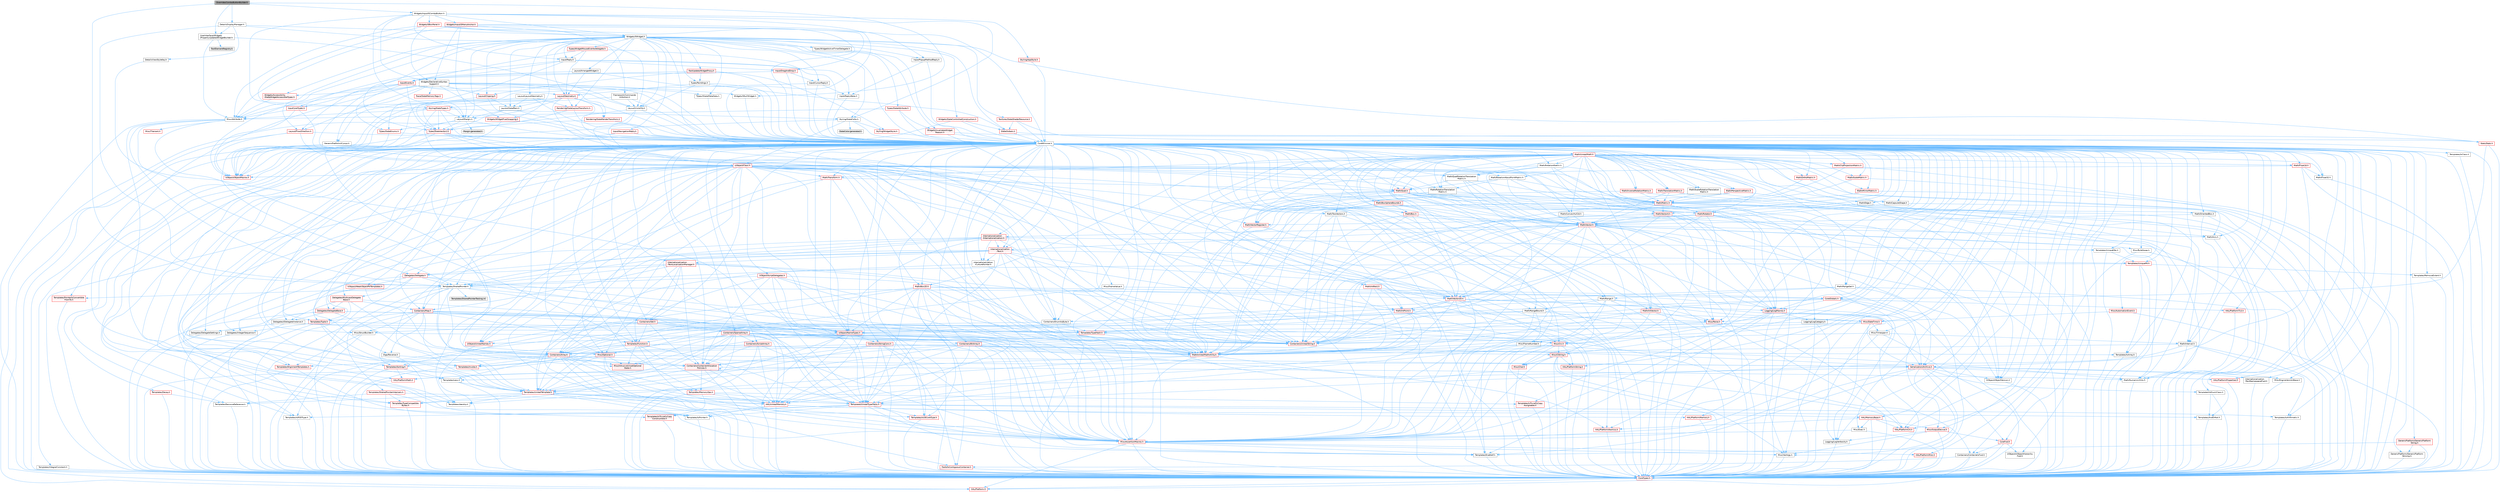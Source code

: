 digraph "OverridesComboButtonBuilder.h"
{
 // INTERACTIVE_SVG=YES
 // LATEX_PDF_SIZE
  bgcolor="transparent";
  edge [fontname=Helvetica,fontsize=10,labelfontname=Helvetica,labelfontsize=10];
  node [fontname=Helvetica,fontsize=10,shape=box,height=0.2,width=0.4];
  Node1 [id="Node000001",label="OverridesComboButtonBuilder.h",height=0.2,width=0.4,color="gray40", fillcolor="grey60", style="filled", fontcolor="black",tooltip=" "];
  Node1 -> Node2 [id="edge1_Node000001_Node000002",color="steelblue1",style="solid",tooltip=" "];
  Node2 [id="Node000002",label="DetailsDisplayManager.h",height=0.2,width=0.4,color="grey40", fillcolor="white", style="filled",URL="$d3/db6/DetailsDisplayManager_8h.html",tooltip=" "];
  Node2 -> Node3 [id="edge2_Node000002_Node000003",color="steelblue1",style="solid",tooltip=" "];
  Node3 [id="Node000003",label="DetailsViewStyleKey.h",height=0.2,width=0.4,color="grey40", fillcolor="white", style="filled",URL="$d6/d60/DetailsViewStyleKey_8h.html",tooltip=" "];
  Node3 -> Node4 [id="edge3_Node000003_Node000004",color="steelblue1",style="solid",tooltip=" "];
  Node4 [id="Node000004",label="UObject/NameTypes.h",height=0.2,width=0.4,color="red", fillcolor="#FFF0F0", style="filled",URL="$d6/d35/NameTypes_8h.html",tooltip=" "];
  Node4 -> Node5 [id="edge4_Node000004_Node000005",color="steelblue1",style="solid",tooltip=" "];
  Node5 [id="Node000005",label="CoreTypes.h",height=0.2,width=0.4,color="red", fillcolor="#FFF0F0", style="filled",URL="$dc/dec/CoreTypes_8h.html",tooltip=" "];
  Node5 -> Node6 [id="edge5_Node000005_Node000006",color="steelblue1",style="solid",tooltip=" "];
  Node6 [id="Node000006",label="HAL/Platform.h",height=0.2,width=0.4,color="red", fillcolor="#FFF0F0", style="filled",URL="$d9/dd0/Platform_8h.html",tooltip=" "];
  Node4 -> Node19 [id="edge6_Node000004_Node000019",color="steelblue1",style="solid",tooltip=" "];
  Node19 [id="Node000019",label="Misc/AssertionMacros.h",height=0.2,width=0.4,color="red", fillcolor="#FFF0F0", style="filled",URL="$d0/dfa/AssertionMacros_8h.html",tooltip=" "];
  Node19 -> Node5 [id="edge7_Node000019_Node000005",color="steelblue1",style="solid",tooltip=" "];
  Node19 -> Node6 [id="edge8_Node000019_Node000006",color="steelblue1",style="solid",tooltip=" "];
  Node19 -> Node20 [id="edge9_Node000019_Node000020",color="steelblue1",style="solid",tooltip=" "];
  Node20 [id="Node000020",label="HAL/PlatformMisc.h",height=0.2,width=0.4,color="red", fillcolor="#FFF0F0", style="filled",URL="$d0/df5/PlatformMisc_8h.html",tooltip=" "];
  Node20 -> Node5 [id="edge10_Node000020_Node000005",color="steelblue1",style="solid",tooltip=" "];
  Node19 -> Node56 [id="edge11_Node000019_Node000056",color="steelblue1",style="solid",tooltip=" "];
  Node56 [id="Node000056",label="Templates/EnableIf.h",height=0.2,width=0.4,color="grey40", fillcolor="white", style="filled",URL="$d7/d60/EnableIf_8h.html",tooltip=" "];
  Node56 -> Node5 [id="edge12_Node000056_Node000005",color="steelblue1",style="solid",tooltip=" "];
  Node19 -> Node62 [id="edge13_Node000019_Node000062",color="steelblue1",style="solid",tooltip=" "];
  Node62 [id="Node000062",label="Misc/VarArgs.h",height=0.2,width=0.4,color="grey40", fillcolor="white", style="filled",URL="$d5/d6f/VarArgs_8h.html",tooltip=" "];
  Node62 -> Node5 [id="edge14_Node000062_Node000005",color="steelblue1",style="solid",tooltip=" "];
  Node4 -> Node70 [id="edge15_Node000004_Node000070",color="steelblue1",style="solid",tooltip=" "];
  Node70 [id="Node000070",label="HAL/UnrealMemory.h",height=0.2,width=0.4,color="red", fillcolor="#FFF0F0", style="filled",URL="$d9/d96/UnrealMemory_8h.html",tooltip=" "];
  Node70 -> Node5 [id="edge16_Node000070_Node000005",color="steelblue1",style="solid",tooltip=" "];
  Node70 -> Node74 [id="edge17_Node000070_Node000074",color="steelblue1",style="solid",tooltip=" "];
  Node74 [id="Node000074",label="HAL/MemoryBase.h",height=0.2,width=0.4,color="red", fillcolor="#FFF0F0", style="filled",URL="$d6/d9f/MemoryBase_8h.html",tooltip=" "];
  Node74 -> Node5 [id="edge18_Node000074_Node000005",color="steelblue1",style="solid",tooltip=" "];
  Node74 -> Node49 [id="edge19_Node000074_Node000049",color="steelblue1",style="solid",tooltip=" "];
  Node49 [id="Node000049",label="HAL/PlatformAtomics.h",height=0.2,width=0.4,color="red", fillcolor="#FFF0F0", style="filled",URL="$d3/d36/PlatformAtomics_8h.html",tooltip=" "];
  Node49 -> Node5 [id="edge20_Node000049_Node000005",color="steelblue1",style="solid",tooltip=" "];
  Node74 -> Node32 [id="edge21_Node000074_Node000032",color="steelblue1",style="solid",tooltip=" "];
  Node32 [id="Node000032",label="HAL/PlatformCrt.h",height=0.2,width=0.4,color="red", fillcolor="#FFF0F0", style="filled",URL="$d8/d75/PlatformCrt_8h.html",tooltip=" "];
  Node74 -> Node75 [id="edge22_Node000074_Node000075",color="steelblue1",style="solid",tooltip=" "];
  Node75 [id="Node000075",label="Misc/Exec.h",height=0.2,width=0.4,color="grey40", fillcolor="white", style="filled",URL="$de/ddb/Exec_8h.html",tooltip=" "];
  Node75 -> Node5 [id="edge23_Node000075_Node000005",color="steelblue1",style="solid",tooltip=" "];
  Node75 -> Node19 [id="edge24_Node000075_Node000019",color="steelblue1",style="solid",tooltip=" "];
  Node74 -> Node76 [id="edge25_Node000074_Node000076",color="steelblue1",style="solid",tooltip=" "];
  Node76 [id="Node000076",label="Misc/OutputDevice.h",height=0.2,width=0.4,color="red", fillcolor="#FFF0F0", style="filled",URL="$d7/d32/OutputDevice_8h.html",tooltip=" "];
  Node76 -> Node27 [id="edge26_Node000076_Node000027",color="steelblue1",style="solid",tooltip=" "];
  Node27 [id="Node000027",label="CoreFwd.h",height=0.2,width=0.4,color="red", fillcolor="#FFF0F0", style="filled",URL="$d1/d1e/CoreFwd_8h.html",tooltip=" "];
  Node27 -> Node5 [id="edge27_Node000027_Node000005",color="steelblue1",style="solid",tooltip=" "];
  Node27 -> Node28 [id="edge28_Node000027_Node000028",color="steelblue1",style="solid",tooltip=" "];
  Node28 [id="Node000028",label="Containers/ContainersFwd.h",height=0.2,width=0.4,color="grey40", fillcolor="white", style="filled",URL="$d4/d0a/ContainersFwd_8h.html",tooltip=" "];
  Node28 -> Node6 [id="edge29_Node000028_Node000006",color="steelblue1",style="solid",tooltip=" "];
  Node28 -> Node5 [id="edge30_Node000028_Node000005",color="steelblue1",style="solid",tooltip=" "];
  Node28 -> Node25 [id="edge31_Node000028_Node000025",color="steelblue1",style="solid",tooltip=" "];
  Node25 [id="Node000025",label="Traits/IsContiguousContainer.h",height=0.2,width=0.4,color="red", fillcolor="#FFF0F0", style="filled",URL="$d5/d3c/IsContiguousContainer_8h.html",tooltip=" "];
  Node25 -> Node5 [id="edge32_Node000025_Node000005",color="steelblue1",style="solid",tooltip=" "];
  Node27 -> Node30 [id="edge33_Node000027_Node000030",color="steelblue1",style="solid",tooltip=" "];
  Node30 [id="Node000030",label="UObject/UObjectHierarchy\lFwd.h",height=0.2,width=0.4,color="grey40", fillcolor="white", style="filled",URL="$d3/d13/UObjectHierarchyFwd_8h.html",tooltip=" "];
  Node76 -> Node5 [id="edge34_Node000076_Node000005",color="steelblue1",style="solid",tooltip=" "];
  Node76 -> Node77 [id="edge35_Node000076_Node000077",color="steelblue1",style="solid",tooltip=" "];
  Node77 [id="Node000077",label="Logging/LogVerbosity.h",height=0.2,width=0.4,color="grey40", fillcolor="white", style="filled",URL="$d2/d8f/LogVerbosity_8h.html",tooltip=" "];
  Node77 -> Node5 [id="edge36_Node000077_Node000005",color="steelblue1",style="solid",tooltip=" "];
  Node76 -> Node62 [id="edge37_Node000076_Node000062",color="steelblue1",style="solid",tooltip=" "];
  Node70 -> Node87 [id="edge38_Node000070_Node000087",color="steelblue1",style="solid",tooltip=" "];
  Node87 [id="Node000087",label="HAL/PlatformMemory.h",height=0.2,width=0.4,color="red", fillcolor="#FFF0F0", style="filled",URL="$de/d68/PlatformMemory_8h.html",tooltip=" "];
  Node87 -> Node5 [id="edge39_Node000087_Node000005",color="steelblue1",style="solid",tooltip=" "];
  Node70 -> Node90 [id="edge40_Node000070_Node000090",color="steelblue1",style="solid",tooltip=" "];
  Node90 [id="Node000090",label="Templates/IsPointer.h",height=0.2,width=0.4,color="grey40", fillcolor="white", style="filled",URL="$d7/d05/IsPointer_8h.html",tooltip=" "];
  Node90 -> Node5 [id="edge41_Node000090_Node000005",color="steelblue1",style="solid",tooltip=" "];
  Node4 -> Node91 [id="edge42_Node000004_Node000091",color="steelblue1",style="solid",tooltip=" "];
  Node91 [id="Node000091",label="Templates/UnrealTypeTraits.h",height=0.2,width=0.4,color="red", fillcolor="#FFF0F0", style="filled",URL="$d2/d2d/UnrealTypeTraits_8h.html",tooltip=" "];
  Node91 -> Node5 [id="edge43_Node000091_Node000005",color="steelblue1",style="solid",tooltip=" "];
  Node91 -> Node90 [id="edge44_Node000091_Node000090",color="steelblue1",style="solid",tooltip=" "];
  Node91 -> Node19 [id="edge45_Node000091_Node000019",color="steelblue1",style="solid",tooltip=" "];
  Node91 -> Node83 [id="edge46_Node000091_Node000083",color="steelblue1",style="solid",tooltip=" "];
  Node83 [id="Node000083",label="Templates/AndOrNot.h",height=0.2,width=0.4,color="grey40", fillcolor="white", style="filled",URL="$db/d0a/AndOrNot_8h.html",tooltip=" "];
  Node83 -> Node5 [id="edge47_Node000083_Node000005",color="steelblue1",style="solid",tooltip=" "];
  Node91 -> Node56 [id="edge48_Node000091_Node000056",color="steelblue1",style="solid",tooltip=" "];
  Node91 -> Node92 [id="edge49_Node000091_Node000092",color="steelblue1",style="solid",tooltip=" "];
  Node92 [id="Node000092",label="Templates/IsArithmetic.h",height=0.2,width=0.4,color="grey40", fillcolor="white", style="filled",URL="$d2/d5d/IsArithmetic_8h.html",tooltip=" "];
  Node92 -> Node5 [id="edge50_Node000092_Node000005",color="steelblue1",style="solid",tooltip=" "];
  Node91 -> Node94 [id="edge51_Node000091_Node000094",color="steelblue1",style="solid",tooltip=" "];
  Node94 [id="Node000094",label="Templates/IsPODType.h",height=0.2,width=0.4,color="grey40", fillcolor="white", style="filled",URL="$d7/db1/IsPODType_8h.html",tooltip=" "];
  Node94 -> Node5 [id="edge52_Node000094_Node000005",color="steelblue1",style="solid",tooltip=" "];
  Node91 -> Node95 [id="edge53_Node000091_Node000095",color="steelblue1",style="solid",tooltip=" "];
  Node95 [id="Node000095",label="Templates/IsUECoreType.h",height=0.2,width=0.4,color="red", fillcolor="#FFF0F0", style="filled",URL="$d1/db8/IsUECoreType_8h.html",tooltip=" "];
  Node95 -> Node5 [id="edge54_Node000095_Node000005",color="steelblue1",style="solid",tooltip=" "];
  Node91 -> Node84 [id="edge55_Node000091_Node000084",color="steelblue1",style="solid",tooltip=" "];
  Node84 [id="Node000084",label="Templates/IsTriviallyCopy\lConstructible.h",height=0.2,width=0.4,color="red", fillcolor="#FFF0F0", style="filled",URL="$d3/d78/IsTriviallyCopyConstructible_8h.html",tooltip=" "];
  Node84 -> Node5 [id="edge56_Node000084_Node000005",color="steelblue1",style="solid",tooltip=" "];
  Node4 -> Node96 [id="edge57_Node000004_Node000096",color="steelblue1",style="solid",tooltip=" "];
  Node96 [id="Node000096",label="Templates/UnrealTemplate.h",height=0.2,width=0.4,color="red", fillcolor="#FFF0F0", style="filled",URL="$d4/d24/UnrealTemplate_8h.html",tooltip=" "];
  Node96 -> Node5 [id="edge58_Node000096_Node000005",color="steelblue1",style="solid",tooltip=" "];
  Node96 -> Node90 [id="edge59_Node000096_Node000090",color="steelblue1",style="solid",tooltip=" "];
  Node96 -> Node70 [id="edge60_Node000096_Node000070",color="steelblue1",style="solid",tooltip=" "];
  Node96 -> Node91 [id="edge61_Node000096_Node000091",color="steelblue1",style="solid",tooltip=" "];
  Node96 -> Node99 [id="edge62_Node000096_Node000099",color="steelblue1",style="solid",tooltip=" "];
  Node99 [id="Node000099",label="Templates/RemoveReference.h",height=0.2,width=0.4,color="grey40", fillcolor="white", style="filled",URL="$da/dbe/RemoveReference_8h.html",tooltip=" "];
  Node99 -> Node5 [id="edge63_Node000099_Node000005",color="steelblue1",style="solid",tooltip=" "];
  Node96 -> Node100 [id="edge64_Node000096_Node000100",color="steelblue1",style="solid",tooltip=" "];
  Node100 [id="Node000100",label="Templates/TypeCompatible\lBytes.h",height=0.2,width=0.4,color="red", fillcolor="#FFF0F0", style="filled",URL="$df/d0a/TypeCompatibleBytes_8h.html",tooltip=" "];
  Node100 -> Node5 [id="edge65_Node000100_Node000005",color="steelblue1",style="solid",tooltip=" "];
  Node96 -> Node65 [id="edge66_Node000096_Node000065",color="steelblue1",style="solid",tooltip=" "];
  Node65 [id="Node000065",label="Templates/Identity.h",height=0.2,width=0.4,color="grey40", fillcolor="white", style="filled",URL="$d0/dd5/Identity_8h.html",tooltip=" "];
  Node96 -> Node25 [id="edge67_Node000096_Node000025",color="steelblue1",style="solid",tooltip=" "];
  Node4 -> Node102 [id="edge68_Node000004_Node000102",color="steelblue1",style="solid",tooltip=" "];
  Node102 [id="Node000102",label="Containers/UnrealString.h",height=0.2,width=0.4,color="red", fillcolor="#FFF0F0", style="filled",URL="$d5/dba/UnrealString_8h.html",tooltip=" "];
  Node4 -> Node109 [id="edge69_Node000004_Node000109",color="steelblue1",style="solid",tooltip=" "];
  Node109 [id="Node000109",label="Containers/StringConv.h",height=0.2,width=0.4,color="red", fillcolor="#FFF0F0", style="filled",URL="$d3/ddf/StringConv_8h.html",tooltip=" "];
  Node109 -> Node5 [id="edge70_Node000109_Node000005",color="steelblue1",style="solid",tooltip=" "];
  Node109 -> Node19 [id="edge71_Node000109_Node000019",color="steelblue1",style="solid",tooltip=" "];
  Node109 -> Node110 [id="edge72_Node000109_Node000110",color="steelblue1",style="solid",tooltip=" "];
  Node110 [id="Node000110",label="Containers/ContainerAllocation\lPolicies.h",height=0.2,width=0.4,color="red", fillcolor="#FFF0F0", style="filled",URL="$d7/dff/ContainerAllocationPolicies_8h.html",tooltip=" "];
  Node110 -> Node5 [id="edge73_Node000110_Node000005",color="steelblue1",style="solid",tooltip=" "];
  Node110 -> Node110 [id="edge74_Node000110_Node000110",color="steelblue1",style="solid",tooltip=" "];
  Node110 -> Node112 [id="edge75_Node000110_Node000112",color="steelblue1",style="solid",tooltip=" "];
  Node112 [id="Node000112",label="HAL/PlatformMath.h",height=0.2,width=0.4,color="red", fillcolor="#FFF0F0", style="filled",URL="$dc/d53/PlatformMath_8h.html",tooltip=" "];
  Node112 -> Node5 [id="edge76_Node000112_Node000005",color="steelblue1",style="solid",tooltip=" "];
  Node110 -> Node70 [id="edge77_Node000110_Node000070",color="steelblue1",style="solid",tooltip=" "];
  Node110 -> Node42 [id="edge78_Node000110_Node000042",color="steelblue1",style="solid",tooltip=" "];
  Node42 [id="Node000042",label="Math/NumericLimits.h",height=0.2,width=0.4,color="grey40", fillcolor="white", style="filled",URL="$df/d1b/NumericLimits_8h.html",tooltip=" "];
  Node42 -> Node5 [id="edge79_Node000042_Node000005",color="steelblue1",style="solid",tooltip=" "];
  Node110 -> Node19 [id="edge80_Node000110_Node000019",color="steelblue1",style="solid",tooltip=" "];
  Node110 -> Node121 [id="edge81_Node000110_Node000121",color="steelblue1",style="solid",tooltip=" "];
  Node121 [id="Node000121",label="Templates/MemoryOps.h",height=0.2,width=0.4,color="red", fillcolor="#FFF0F0", style="filled",URL="$db/dea/MemoryOps_8h.html",tooltip=" "];
  Node121 -> Node5 [id="edge82_Node000121_Node000005",color="steelblue1",style="solid",tooltip=" "];
  Node121 -> Node70 [id="edge83_Node000121_Node000070",color="steelblue1",style="solid",tooltip=" "];
  Node121 -> Node85 [id="edge84_Node000121_Node000085",color="steelblue1",style="solid",tooltip=" "];
  Node85 [id="Node000085",label="Templates/IsTriviallyCopy\lAssignable.h",height=0.2,width=0.4,color="red", fillcolor="#FFF0F0", style="filled",URL="$d2/df2/IsTriviallyCopyAssignable_8h.html",tooltip=" "];
  Node85 -> Node5 [id="edge85_Node000085_Node000005",color="steelblue1",style="solid",tooltip=" "];
  Node121 -> Node84 [id="edge86_Node000121_Node000084",color="steelblue1",style="solid",tooltip=" "];
  Node121 -> Node91 [id="edge87_Node000121_Node000091",color="steelblue1",style="solid",tooltip=" "];
  Node110 -> Node100 [id="edge88_Node000110_Node000100",color="steelblue1",style="solid",tooltip=" "];
  Node109 -> Node122 [id="edge89_Node000109_Node000122",color="steelblue1",style="solid",tooltip=" "];
  Node122 [id="Node000122",label="Containers/Array.h",height=0.2,width=0.4,color="red", fillcolor="#FFF0F0", style="filled",URL="$df/dd0/Array_8h.html",tooltip=" "];
  Node122 -> Node5 [id="edge90_Node000122_Node000005",color="steelblue1",style="solid",tooltip=" "];
  Node122 -> Node19 [id="edge91_Node000122_Node000019",color="steelblue1",style="solid",tooltip=" "];
  Node122 -> Node123 [id="edge92_Node000122_Node000123",color="steelblue1",style="solid",tooltip=" "];
  Node123 [id="Node000123",label="Misc/IntrusiveUnsetOptional\lState.h",height=0.2,width=0.4,color="red", fillcolor="#FFF0F0", style="filled",URL="$d2/d0a/IntrusiveUnsetOptionalState_8h.html",tooltip=" "];
  Node122 -> Node70 [id="edge93_Node000122_Node000070",color="steelblue1",style="solid",tooltip=" "];
  Node122 -> Node91 [id="edge94_Node000122_Node000091",color="steelblue1",style="solid",tooltip=" "];
  Node122 -> Node96 [id="edge95_Node000122_Node000096",color="steelblue1",style="solid",tooltip=" "];
  Node122 -> Node110 [id="edge96_Node000122_Node000110",color="steelblue1",style="solid",tooltip=" "];
  Node122 -> Node129 [id="edge97_Node000122_Node000129",color="steelblue1",style="solid",tooltip=" "];
  Node129 [id="Node000129",label="Serialization/Archive.h",height=0.2,width=0.4,color="red", fillcolor="#FFF0F0", style="filled",URL="$d7/d3b/Archive_8h.html",tooltip=" "];
  Node129 -> Node27 [id="edge98_Node000129_Node000027",color="steelblue1",style="solid",tooltip=" "];
  Node129 -> Node5 [id="edge99_Node000129_Node000005",color="steelblue1",style="solid",tooltip=" "];
  Node129 -> Node130 [id="edge100_Node000129_Node000130",color="steelblue1",style="solid",tooltip=" "];
  Node130 [id="Node000130",label="HAL/PlatformProperties.h",height=0.2,width=0.4,color="red", fillcolor="#FFF0F0", style="filled",URL="$d9/db0/PlatformProperties_8h.html",tooltip=" "];
  Node130 -> Node5 [id="edge101_Node000130_Node000005",color="steelblue1",style="solid",tooltip=" "];
  Node129 -> Node133 [id="edge102_Node000129_Node000133",color="steelblue1",style="solid",tooltip=" "];
  Node133 [id="Node000133",label="Internationalization\l/TextNamespaceFwd.h",height=0.2,width=0.4,color="grey40", fillcolor="white", style="filled",URL="$d8/d97/TextNamespaceFwd_8h.html",tooltip=" "];
  Node133 -> Node5 [id="edge103_Node000133_Node000005",color="steelblue1",style="solid",tooltip=" "];
  Node129 -> Node19 [id="edge104_Node000129_Node000019",color="steelblue1",style="solid",tooltip=" "];
  Node129 -> Node134 [id="edge105_Node000129_Node000134",color="steelblue1",style="solid",tooltip=" "];
  Node134 [id="Node000134",label="Misc/EngineVersionBase.h",height=0.2,width=0.4,color="grey40", fillcolor="white", style="filled",URL="$d5/d2b/EngineVersionBase_8h.html",tooltip=" "];
  Node134 -> Node5 [id="edge106_Node000134_Node000005",color="steelblue1",style="solid",tooltip=" "];
  Node129 -> Node62 [id="edge107_Node000129_Node000062",color="steelblue1",style="solid",tooltip=" "];
  Node129 -> Node56 [id="edge108_Node000129_Node000056",color="steelblue1",style="solid",tooltip=" "];
  Node129 -> Node137 [id="edge109_Node000129_Node000137",color="steelblue1",style="solid",tooltip=" "];
  Node137 [id="Node000137",label="Templates/IsEnumClass.h",height=0.2,width=0.4,color="grey40", fillcolor="white", style="filled",URL="$d7/d15/IsEnumClass_8h.html",tooltip=" "];
  Node137 -> Node5 [id="edge110_Node000137_Node000005",color="steelblue1",style="solid",tooltip=" "];
  Node137 -> Node83 [id="edge111_Node000137_Node000083",color="steelblue1",style="solid",tooltip=" "];
  Node129 -> Node96 [id="edge112_Node000129_Node000096",color="steelblue1",style="solid",tooltip=" "];
  Node129 -> Node138 [id="edge113_Node000129_Node000138",color="steelblue1",style="solid",tooltip=" "];
  Node138 [id="Node000138",label="UObject/ObjectVersion.h",height=0.2,width=0.4,color="grey40", fillcolor="white", style="filled",URL="$da/d63/ObjectVersion_8h.html",tooltip=" "];
  Node138 -> Node5 [id="edge114_Node000138_Node000005",color="steelblue1",style="solid",tooltip=" "];
  Node122 -> Node155 [id="edge115_Node000122_Node000155",color="steelblue1",style="solid",tooltip=" "];
  Node155 [id="Node000155",label="Templates/Invoke.h",height=0.2,width=0.4,color="red", fillcolor="#FFF0F0", style="filled",URL="$d7/deb/Invoke_8h.html",tooltip=" "];
  Node155 -> Node5 [id="edge116_Node000155_Node000005",color="steelblue1",style="solid",tooltip=" "];
  Node155 -> Node96 [id="edge117_Node000155_Node000096",color="steelblue1",style="solid",tooltip=" "];
  Node122 -> Node160 [id="edge118_Node000122_Node000160",color="steelblue1",style="solid",tooltip=" "];
  Node160 [id="Node000160",label="Templates/Less.h",height=0.2,width=0.4,color="grey40", fillcolor="white", style="filled",URL="$de/dc8/Less_8h.html",tooltip=" "];
  Node160 -> Node5 [id="edge119_Node000160_Node000005",color="steelblue1",style="solid",tooltip=" "];
  Node160 -> Node96 [id="edge120_Node000160_Node000096",color="steelblue1",style="solid",tooltip=" "];
  Node122 -> Node168 [id="edge121_Node000122_Node000168",color="steelblue1",style="solid",tooltip=" "];
  Node168 [id="Node000168",label="Templates/Sorting.h",height=0.2,width=0.4,color="red", fillcolor="#FFF0F0", style="filled",URL="$d3/d9e/Sorting_8h.html",tooltip=" "];
  Node168 -> Node5 [id="edge122_Node000168_Node000005",color="steelblue1",style="solid",tooltip=" "];
  Node168 -> Node112 [id="edge123_Node000168_Node000112",color="steelblue1",style="solid",tooltip=" "];
  Node168 -> Node160 [id="edge124_Node000168_Node000160",color="steelblue1",style="solid",tooltip=" "];
  Node122 -> Node172 [id="edge125_Node000122_Node000172",color="steelblue1",style="solid",tooltip=" "];
  Node172 [id="Node000172",label="Templates/AlignmentTemplates.h",height=0.2,width=0.4,color="red", fillcolor="#FFF0F0", style="filled",URL="$dd/d32/AlignmentTemplates_8h.html",tooltip=" "];
  Node172 -> Node5 [id="edge126_Node000172_Node000005",color="steelblue1",style="solid",tooltip=" "];
  Node172 -> Node90 [id="edge127_Node000172_Node000090",color="steelblue1",style="solid",tooltip=" "];
  Node109 -> Node146 [id="edge128_Node000109_Node000146",color="steelblue1",style="solid",tooltip=" "];
  Node146 [id="Node000146",label="Misc/CString.h",height=0.2,width=0.4,color="red", fillcolor="#FFF0F0", style="filled",URL="$d2/d49/CString_8h.html",tooltip=" "];
  Node146 -> Node5 [id="edge129_Node000146_Node000005",color="steelblue1",style="solid",tooltip=" "];
  Node146 -> Node32 [id="edge130_Node000146_Node000032",color="steelblue1",style="solid",tooltip=" "];
  Node146 -> Node72 [id="edge131_Node000146_Node000072",color="steelblue1",style="solid",tooltip=" "];
  Node72 [id="Node000072",label="HAL/PlatformString.h",height=0.2,width=0.4,color="red", fillcolor="#FFF0F0", style="filled",URL="$db/db5/PlatformString_8h.html",tooltip=" "];
  Node72 -> Node5 [id="edge132_Node000072_Node000005",color="steelblue1",style="solid",tooltip=" "];
  Node146 -> Node19 [id="edge133_Node000146_Node000019",color="steelblue1",style="solid",tooltip=" "];
  Node146 -> Node147 [id="edge134_Node000146_Node000147",color="steelblue1",style="solid",tooltip=" "];
  Node147 [id="Node000147",label="Misc/Char.h",height=0.2,width=0.4,color="red", fillcolor="#FFF0F0", style="filled",URL="$d0/d58/Char_8h.html",tooltip=" "];
  Node147 -> Node5 [id="edge135_Node000147_Node000005",color="steelblue1",style="solid",tooltip=" "];
  Node146 -> Node62 [id="edge136_Node000146_Node000062",color="steelblue1",style="solid",tooltip=" "];
  Node109 -> Node173 [id="edge137_Node000109_Node000173",color="steelblue1",style="solid",tooltip=" "];
  Node173 [id="Node000173",label="Templates/IsArray.h",height=0.2,width=0.4,color="grey40", fillcolor="white", style="filled",URL="$d8/d8d/IsArray_8h.html",tooltip=" "];
  Node173 -> Node5 [id="edge138_Node000173_Node000005",color="steelblue1",style="solid",tooltip=" "];
  Node109 -> Node96 [id="edge139_Node000109_Node000096",color="steelblue1",style="solid",tooltip=" "];
  Node109 -> Node91 [id="edge140_Node000109_Node000091",color="steelblue1",style="solid",tooltip=" "];
  Node109 -> Node25 [id="edge141_Node000109_Node000025",color="steelblue1",style="solid",tooltip=" "];
  Node4 -> Node174 [id="edge142_Node000004_Node000174",color="steelblue1",style="solid",tooltip=" "];
  Node174 [id="Node000174",label="UObject/UnrealNames.h",height=0.2,width=0.4,color="red", fillcolor="#FFF0F0", style="filled",URL="$d8/db1/UnrealNames_8h.html",tooltip=" "];
  Node174 -> Node5 [id="edge143_Node000174_Node000005",color="steelblue1",style="solid",tooltip=" "];
  Node4 -> Node123 [id="edge144_Node000004_Node000123",color="steelblue1",style="solid",tooltip=" "];
  Node2 -> Node182 [id="edge145_Node000002_Node000182",color="steelblue1",style="solid",tooltip=" "];
  Node182 [id="Node000182",label="Framework/Commands\l/UIAction.h",height=0.2,width=0.4,color="grey40", fillcolor="white", style="filled",URL="$d3/d13/UIAction_8h.html",tooltip=" "];
  Node182 -> Node183 [id="edge146_Node000182_Node000183",color="steelblue1",style="solid",tooltip=" "];
  Node183 [id="Node000183",label="CoreMinimal.h",height=0.2,width=0.4,color="grey40", fillcolor="white", style="filled",URL="$d7/d67/CoreMinimal_8h.html",tooltip=" "];
  Node183 -> Node5 [id="edge147_Node000183_Node000005",color="steelblue1",style="solid",tooltip=" "];
  Node183 -> Node27 [id="edge148_Node000183_Node000027",color="steelblue1",style="solid",tooltip=" "];
  Node183 -> Node30 [id="edge149_Node000183_Node000030",color="steelblue1",style="solid",tooltip=" "];
  Node183 -> Node28 [id="edge150_Node000183_Node000028",color="steelblue1",style="solid",tooltip=" "];
  Node183 -> Node62 [id="edge151_Node000183_Node000062",color="steelblue1",style="solid",tooltip=" "];
  Node183 -> Node77 [id="edge152_Node000183_Node000077",color="steelblue1",style="solid",tooltip=" "];
  Node183 -> Node76 [id="edge153_Node000183_Node000076",color="steelblue1",style="solid",tooltip=" "];
  Node183 -> Node32 [id="edge154_Node000183_Node000032",color="steelblue1",style="solid",tooltip=" "];
  Node183 -> Node20 [id="edge155_Node000183_Node000020",color="steelblue1",style="solid",tooltip=" "];
  Node183 -> Node19 [id="edge156_Node000183_Node000019",color="steelblue1",style="solid",tooltip=" "];
  Node183 -> Node90 [id="edge157_Node000183_Node000090",color="steelblue1",style="solid",tooltip=" "];
  Node183 -> Node87 [id="edge158_Node000183_Node000087",color="steelblue1",style="solid",tooltip=" "];
  Node183 -> Node49 [id="edge159_Node000183_Node000049",color="steelblue1",style="solid",tooltip=" "];
  Node183 -> Node75 [id="edge160_Node000183_Node000075",color="steelblue1",style="solid",tooltip=" "];
  Node183 -> Node74 [id="edge161_Node000183_Node000074",color="steelblue1",style="solid",tooltip=" "];
  Node183 -> Node70 [id="edge162_Node000183_Node000070",color="steelblue1",style="solid",tooltip=" "];
  Node183 -> Node92 [id="edge163_Node000183_Node000092",color="steelblue1",style="solid",tooltip=" "];
  Node183 -> Node83 [id="edge164_Node000183_Node000083",color="steelblue1",style="solid",tooltip=" "];
  Node183 -> Node94 [id="edge165_Node000183_Node000094",color="steelblue1",style="solid",tooltip=" "];
  Node183 -> Node95 [id="edge166_Node000183_Node000095",color="steelblue1",style="solid",tooltip=" "];
  Node183 -> Node84 [id="edge167_Node000183_Node000084",color="steelblue1",style="solid",tooltip=" "];
  Node183 -> Node91 [id="edge168_Node000183_Node000091",color="steelblue1",style="solid",tooltip=" "];
  Node183 -> Node56 [id="edge169_Node000183_Node000056",color="steelblue1",style="solid",tooltip=" "];
  Node183 -> Node99 [id="edge170_Node000183_Node000099",color="steelblue1",style="solid",tooltip=" "];
  Node183 -> Node184 [id="edge171_Node000183_Node000184",color="steelblue1",style="solid",tooltip=" "];
  Node184 [id="Node000184",label="Templates/IntegralConstant.h",height=0.2,width=0.4,color="grey40", fillcolor="white", style="filled",URL="$db/d1b/IntegralConstant_8h.html",tooltip=" "];
  Node184 -> Node5 [id="edge172_Node000184_Node000005",color="steelblue1",style="solid",tooltip=" "];
  Node183 -> Node185 [id="edge173_Node000183_Node000185",color="steelblue1",style="solid",tooltip=" "];
  Node185 [id="Node000185",label="Templates/IsClass.h",height=0.2,width=0.4,color="grey40", fillcolor="white", style="filled",URL="$db/dcb/IsClass_8h.html",tooltip=" "];
  Node185 -> Node5 [id="edge174_Node000185_Node000005",color="steelblue1",style="solid",tooltip=" "];
  Node183 -> Node100 [id="edge175_Node000183_Node000100",color="steelblue1",style="solid",tooltip=" "];
  Node183 -> Node25 [id="edge176_Node000183_Node000025",color="steelblue1",style="solid",tooltip=" "];
  Node183 -> Node96 [id="edge177_Node000183_Node000096",color="steelblue1",style="solid",tooltip=" "];
  Node183 -> Node42 [id="edge178_Node000183_Node000042",color="steelblue1",style="solid",tooltip=" "];
  Node183 -> Node112 [id="edge179_Node000183_Node000112",color="steelblue1",style="solid",tooltip=" "];
  Node183 -> Node85 [id="edge180_Node000183_Node000085",color="steelblue1",style="solid",tooltip=" "];
  Node183 -> Node121 [id="edge181_Node000183_Node000121",color="steelblue1",style="solid",tooltip=" "];
  Node183 -> Node110 [id="edge182_Node000183_Node000110",color="steelblue1",style="solid",tooltip=" "];
  Node183 -> Node137 [id="edge183_Node000183_Node000137",color="steelblue1",style="solid",tooltip=" "];
  Node183 -> Node130 [id="edge184_Node000183_Node000130",color="steelblue1",style="solid",tooltip=" "];
  Node183 -> Node134 [id="edge185_Node000183_Node000134",color="steelblue1",style="solid",tooltip=" "];
  Node183 -> Node133 [id="edge186_Node000183_Node000133",color="steelblue1",style="solid",tooltip=" "];
  Node183 -> Node129 [id="edge187_Node000183_Node000129",color="steelblue1",style="solid",tooltip=" "];
  Node183 -> Node160 [id="edge188_Node000183_Node000160",color="steelblue1",style="solid",tooltip=" "];
  Node183 -> Node168 [id="edge189_Node000183_Node000168",color="steelblue1",style="solid",tooltip=" "];
  Node183 -> Node147 [id="edge190_Node000183_Node000147",color="steelblue1",style="solid",tooltip=" "];
  Node183 -> Node186 [id="edge191_Node000183_Node000186",color="steelblue1",style="solid",tooltip=" "];
  Node186 [id="Node000186",label="GenericPlatform/GenericPlatform\lStricmp.h",height=0.2,width=0.4,color="grey40", fillcolor="white", style="filled",URL="$d2/d86/GenericPlatformStricmp_8h.html",tooltip=" "];
  Node186 -> Node5 [id="edge192_Node000186_Node000005",color="steelblue1",style="solid",tooltip=" "];
  Node183 -> Node187 [id="edge193_Node000183_Node000187",color="steelblue1",style="solid",tooltip=" "];
  Node187 [id="Node000187",label="GenericPlatform/GenericPlatform\lString.h",height=0.2,width=0.4,color="red", fillcolor="#FFF0F0", style="filled",URL="$dd/d20/GenericPlatformString_8h.html",tooltip=" "];
  Node187 -> Node5 [id="edge194_Node000187_Node000005",color="steelblue1",style="solid",tooltip=" "];
  Node187 -> Node186 [id="edge195_Node000187_Node000186",color="steelblue1",style="solid",tooltip=" "];
  Node187 -> Node56 [id="edge196_Node000187_Node000056",color="steelblue1",style="solid",tooltip=" "];
  Node183 -> Node72 [id="edge197_Node000183_Node000072",color="steelblue1",style="solid",tooltip=" "];
  Node183 -> Node146 [id="edge198_Node000183_Node000146",color="steelblue1",style="solid",tooltip=" "];
  Node183 -> Node145 [id="edge199_Node000183_Node000145",color="steelblue1",style="solid",tooltip=" "];
  Node145 [id="Node000145",label="Misc/Crc.h",height=0.2,width=0.4,color="red", fillcolor="#FFF0F0", style="filled",URL="$d4/dd2/Crc_8h.html",tooltip=" "];
  Node145 -> Node5 [id="edge200_Node000145_Node000005",color="steelblue1",style="solid",tooltip=" "];
  Node145 -> Node72 [id="edge201_Node000145_Node000072",color="steelblue1",style="solid",tooltip=" "];
  Node145 -> Node19 [id="edge202_Node000145_Node000019",color="steelblue1",style="solid",tooltip=" "];
  Node145 -> Node146 [id="edge203_Node000145_Node000146",color="steelblue1",style="solid",tooltip=" "];
  Node145 -> Node147 [id="edge204_Node000145_Node000147",color="steelblue1",style="solid",tooltip=" "];
  Node145 -> Node91 [id="edge205_Node000145_Node000091",color="steelblue1",style="solid",tooltip=" "];
  Node183 -> Node171 [id="edge206_Node000183_Node000171",color="steelblue1",style="solid",tooltip=" "];
  Node171 [id="Node000171",label="Math/UnrealMathUtility.h",height=0.2,width=0.4,color="red", fillcolor="#FFF0F0", style="filled",URL="$db/db8/UnrealMathUtility_8h.html",tooltip=" "];
  Node171 -> Node5 [id="edge207_Node000171_Node000005",color="steelblue1",style="solid",tooltip=" "];
  Node171 -> Node19 [id="edge208_Node000171_Node000019",color="steelblue1",style="solid",tooltip=" "];
  Node171 -> Node112 [id="edge209_Node000171_Node000112",color="steelblue1",style="solid",tooltip=" "];
  Node171 -> Node65 [id="edge210_Node000171_Node000065",color="steelblue1",style="solid",tooltip=" "];
  Node183 -> Node102 [id="edge211_Node000183_Node000102",color="steelblue1",style="solid",tooltip=" "];
  Node183 -> Node122 [id="edge212_Node000183_Node000122",color="steelblue1",style="solid",tooltip=" "];
  Node183 -> Node188 [id="edge213_Node000183_Node000188",color="steelblue1",style="solid",tooltip=" "];
  Node188 [id="Node000188",label="Misc/FrameNumber.h",height=0.2,width=0.4,color="grey40", fillcolor="white", style="filled",URL="$dd/dbd/FrameNumber_8h.html",tooltip=" "];
  Node188 -> Node5 [id="edge214_Node000188_Node000005",color="steelblue1",style="solid",tooltip=" "];
  Node188 -> Node42 [id="edge215_Node000188_Node000042",color="steelblue1",style="solid",tooltip=" "];
  Node188 -> Node171 [id="edge216_Node000188_Node000171",color="steelblue1",style="solid",tooltip=" "];
  Node188 -> Node56 [id="edge217_Node000188_Node000056",color="steelblue1",style="solid",tooltip=" "];
  Node188 -> Node91 [id="edge218_Node000188_Node000091",color="steelblue1",style="solid",tooltip=" "];
  Node183 -> Node189 [id="edge219_Node000183_Node000189",color="steelblue1",style="solid",tooltip=" "];
  Node189 [id="Node000189",label="Misc/Timespan.h",height=0.2,width=0.4,color="grey40", fillcolor="white", style="filled",URL="$da/dd9/Timespan_8h.html",tooltip=" "];
  Node189 -> Node5 [id="edge220_Node000189_Node000005",color="steelblue1",style="solid",tooltip=" "];
  Node189 -> Node190 [id="edge221_Node000189_Node000190",color="steelblue1",style="solid",tooltip=" "];
  Node190 [id="Node000190",label="Math/Interval.h",height=0.2,width=0.4,color="grey40", fillcolor="white", style="filled",URL="$d1/d55/Interval_8h.html",tooltip=" "];
  Node190 -> Node5 [id="edge222_Node000190_Node000005",color="steelblue1",style="solid",tooltip=" "];
  Node190 -> Node92 [id="edge223_Node000190_Node000092",color="steelblue1",style="solid",tooltip=" "];
  Node190 -> Node91 [id="edge224_Node000190_Node000091",color="steelblue1",style="solid",tooltip=" "];
  Node190 -> Node42 [id="edge225_Node000190_Node000042",color="steelblue1",style="solid",tooltip=" "];
  Node190 -> Node171 [id="edge226_Node000190_Node000171",color="steelblue1",style="solid",tooltip=" "];
  Node189 -> Node171 [id="edge227_Node000189_Node000171",color="steelblue1",style="solid",tooltip=" "];
  Node189 -> Node19 [id="edge228_Node000189_Node000019",color="steelblue1",style="solid",tooltip=" "];
  Node183 -> Node109 [id="edge229_Node000183_Node000109",color="steelblue1",style="solid",tooltip=" "];
  Node183 -> Node174 [id="edge230_Node000183_Node000174",color="steelblue1",style="solid",tooltip=" "];
  Node183 -> Node4 [id="edge231_Node000183_Node000004",color="steelblue1",style="solid",tooltip=" "];
  Node183 -> Node191 [id="edge232_Node000183_Node000191",color="steelblue1",style="solid",tooltip=" "];
  Node191 [id="Node000191",label="Misc/Parse.h",height=0.2,width=0.4,color="red", fillcolor="#FFF0F0", style="filled",URL="$dc/d71/Parse_8h.html",tooltip=" "];
  Node191 -> Node102 [id="edge233_Node000191_Node000102",color="steelblue1",style="solid",tooltip=" "];
  Node191 -> Node5 [id="edge234_Node000191_Node000005",color="steelblue1",style="solid",tooltip=" "];
  Node191 -> Node32 [id="edge235_Node000191_Node000032",color="steelblue1",style="solid",tooltip=" "];
  Node191 -> Node192 [id="edge236_Node000191_Node000192",color="steelblue1",style="solid",tooltip=" "];
  Node192 [id="Node000192",label="Templates/Function.h",height=0.2,width=0.4,color="red", fillcolor="#FFF0F0", style="filled",URL="$df/df5/Function_8h.html",tooltip=" "];
  Node192 -> Node5 [id="edge237_Node000192_Node000005",color="steelblue1",style="solid",tooltip=" "];
  Node192 -> Node19 [id="edge238_Node000192_Node000019",color="steelblue1",style="solid",tooltip=" "];
  Node192 -> Node123 [id="edge239_Node000192_Node000123",color="steelblue1",style="solid",tooltip=" "];
  Node192 -> Node70 [id="edge240_Node000192_Node000070",color="steelblue1",style="solid",tooltip=" "];
  Node192 -> Node91 [id="edge241_Node000192_Node000091",color="steelblue1",style="solid",tooltip=" "];
  Node192 -> Node155 [id="edge242_Node000192_Node000155",color="steelblue1",style="solid",tooltip=" "];
  Node192 -> Node96 [id="edge243_Node000192_Node000096",color="steelblue1",style="solid",tooltip=" "];
  Node192 -> Node171 [id="edge244_Node000192_Node000171",color="steelblue1",style="solid",tooltip=" "];
  Node183 -> Node172 [id="edge245_Node000183_Node000172",color="steelblue1",style="solid",tooltip=" "];
  Node183 -> Node194 [id="edge246_Node000183_Node000194",color="steelblue1",style="solid",tooltip=" "];
  Node194 [id="Node000194",label="Misc/StructBuilder.h",height=0.2,width=0.4,color="grey40", fillcolor="white", style="filled",URL="$d9/db3/StructBuilder_8h.html",tooltip=" "];
  Node194 -> Node5 [id="edge247_Node000194_Node000005",color="steelblue1",style="solid",tooltip=" "];
  Node194 -> Node171 [id="edge248_Node000194_Node000171",color="steelblue1",style="solid",tooltip=" "];
  Node194 -> Node172 [id="edge249_Node000194_Node000172",color="steelblue1",style="solid",tooltip=" "];
  Node183 -> Node114 [id="edge250_Node000183_Node000114",color="steelblue1",style="solid",tooltip=" "];
  Node114 [id="Node000114",label="Templates/Decay.h",height=0.2,width=0.4,color="red", fillcolor="#FFF0F0", style="filled",URL="$dd/d0f/Decay_8h.html",tooltip=" "];
  Node114 -> Node5 [id="edge251_Node000114_Node000005",color="steelblue1",style="solid",tooltip=" "];
  Node114 -> Node99 [id="edge252_Node000114_Node000099",color="steelblue1",style="solid",tooltip=" "];
  Node183 -> Node195 [id="edge253_Node000183_Node000195",color="steelblue1",style="solid",tooltip=" "];
  Node195 [id="Node000195",label="Templates/PointerIsConvertible\lFromTo.h",height=0.2,width=0.4,color="red", fillcolor="#FFF0F0", style="filled",URL="$d6/d65/PointerIsConvertibleFromTo_8h.html",tooltip=" "];
  Node195 -> Node5 [id="edge254_Node000195_Node000005",color="steelblue1",style="solid",tooltip=" "];
  Node183 -> Node155 [id="edge255_Node000183_Node000155",color="steelblue1",style="solid",tooltip=" "];
  Node183 -> Node192 [id="edge256_Node000183_Node000192",color="steelblue1",style="solid",tooltip=" "];
  Node183 -> Node144 [id="edge257_Node000183_Node000144",color="steelblue1",style="solid",tooltip=" "];
  Node144 [id="Node000144",label="Templates/TypeHash.h",height=0.2,width=0.4,color="red", fillcolor="#FFF0F0", style="filled",URL="$d1/d62/TypeHash_8h.html",tooltip=" "];
  Node144 -> Node5 [id="edge258_Node000144_Node000005",color="steelblue1",style="solid",tooltip=" "];
  Node144 -> Node145 [id="edge259_Node000144_Node000145",color="steelblue1",style="solid",tooltip=" "];
  Node183 -> Node196 [id="edge260_Node000183_Node000196",color="steelblue1",style="solid",tooltip=" "];
  Node196 [id="Node000196",label="Containers/ScriptArray.h",height=0.2,width=0.4,color="red", fillcolor="#FFF0F0", style="filled",URL="$dc/daf/ScriptArray_8h.html",tooltip=" "];
  Node196 -> Node5 [id="edge261_Node000196_Node000005",color="steelblue1",style="solid",tooltip=" "];
  Node196 -> Node19 [id="edge262_Node000196_Node000019",color="steelblue1",style="solid",tooltip=" "];
  Node196 -> Node70 [id="edge263_Node000196_Node000070",color="steelblue1",style="solid",tooltip=" "];
  Node196 -> Node110 [id="edge264_Node000196_Node000110",color="steelblue1",style="solid",tooltip=" "];
  Node196 -> Node122 [id="edge265_Node000196_Node000122",color="steelblue1",style="solid",tooltip=" "];
  Node183 -> Node197 [id="edge266_Node000183_Node000197",color="steelblue1",style="solid",tooltip=" "];
  Node197 [id="Node000197",label="Containers/BitArray.h",height=0.2,width=0.4,color="red", fillcolor="#FFF0F0", style="filled",URL="$d1/de4/BitArray_8h.html",tooltip=" "];
  Node197 -> Node110 [id="edge267_Node000197_Node000110",color="steelblue1",style="solid",tooltip=" "];
  Node197 -> Node5 [id="edge268_Node000197_Node000005",color="steelblue1",style="solid",tooltip=" "];
  Node197 -> Node49 [id="edge269_Node000197_Node000049",color="steelblue1",style="solid",tooltip=" "];
  Node197 -> Node70 [id="edge270_Node000197_Node000070",color="steelblue1",style="solid",tooltip=" "];
  Node197 -> Node171 [id="edge271_Node000197_Node000171",color="steelblue1",style="solid",tooltip=" "];
  Node197 -> Node19 [id="edge272_Node000197_Node000019",color="steelblue1",style="solid",tooltip=" "];
  Node197 -> Node129 [id="edge273_Node000197_Node000129",color="steelblue1",style="solid",tooltip=" "];
  Node197 -> Node56 [id="edge274_Node000197_Node000056",color="steelblue1",style="solid",tooltip=" "];
  Node197 -> Node155 [id="edge275_Node000197_Node000155",color="steelblue1",style="solid",tooltip=" "];
  Node197 -> Node96 [id="edge276_Node000197_Node000096",color="steelblue1",style="solid",tooltip=" "];
  Node197 -> Node91 [id="edge277_Node000197_Node000091",color="steelblue1",style="solid",tooltip=" "];
  Node183 -> Node198 [id="edge278_Node000183_Node000198",color="steelblue1",style="solid",tooltip=" "];
  Node198 [id="Node000198",label="Containers/SparseArray.h",height=0.2,width=0.4,color="red", fillcolor="#FFF0F0", style="filled",URL="$d5/dbf/SparseArray_8h.html",tooltip=" "];
  Node198 -> Node5 [id="edge279_Node000198_Node000005",color="steelblue1",style="solid",tooltip=" "];
  Node198 -> Node19 [id="edge280_Node000198_Node000019",color="steelblue1",style="solid",tooltip=" "];
  Node198 -> Node70 [id="edge281_Node000198_Node000070",color="steelblue1",style="solid",tooltip=" "];
  Node198 -> Node91 [id="edge282_Node000198_Node000091",color="steelblue1",style="solid",tooltip=" "];
  Node198 -> Node96 [id="edge283_Node000198_Node000096",color="steelblue1",style="solid",tooltip=" "];
  Node198 -> Node110 [id="edge284_Node000198_Node000110",color="steelblue1",style="solid",tooltip=" "];
  Node198 -> Node160 [id="edge285_Node000198_Node000160",color="steelblue1",style="solid",tooltip=" "];
  Node198 -> Node122 [id="edge286_Node000198_Node000122",color="steelblue1",style="solid",tooltip=" "];
  Node198 -> Node171 [id="edge287_Node000198_Node000171",color="steelblue1",style="solid",tooltip=" "];
  Node198 -> Node196 [id="edge288_Node000198_Node000196",color="steelblue1",style="solid",tooltip=" "];
  Node198 -> Node197 [id="edge289_Node000198_Node000197",color="steelblue1",style="solid",tooltip=" "];
  Node198 -> Node102 [id="edge290_Node000198_Node000102",color="steelblue1",style="solid",tooltip=" "];
  Node198 -> Node123 [id="edge291_Node000198_Node000123",color="steelblue1",style="solid",tooltip=" "];
  Node183 -> Node214 [id="edge292_Node000183_Node000214",color="steelblue1",style="solid",tooltip=" "];
  Node214 [id="Node000214",label="Containers/Set.h",height=0.2,width=0.4,color="red", fillcolor="#FFF0F0", style="filled",URL="$d4/d45/Set_8h.html",tooltip=" "];
  Node214 -> Node110 [id="edge293_Node000214_Node000110",color="steelblue1",style="solid",tooltip=" "];
  Node214 -> Node198 [id="edge294_Node000214_Node000198",color="steelblue1",style="solid",tooltip=" "];
  Node214 -> Node28 [id="edge295_Node000214_Node000028",color="steelblue1",style="solid",tooltip=" "];
  Node214 -> Node171 [id="edge296_Node000214_Node000171",color="steelblue1",style="solid",tooltip=" "];
  Node214 -> Node19 [id="edge297_Node000214_Node000019",color="steelblue1",style="solid",tooltip=" "];
  Node214 -> Node194 [id="edge298_Node000214_Node000194",color="steelblue1",style="solid",tooltip=" "];
  Node214 -> Node192 [id="edge299_Node000214_Node000192",color="steelblue1",style="solid",tooltip=" "];
  Node214 -> Node168 [id="edge300_Node000214_Node000168",color="steelblue1",style="solid",tooltip=" "];
  Node214 -> Node144 [id="edge301_Node000214_Node000144",color="steelblue1",style="solid",tooltip=" "];
  Node214 -> Node96 [id="edge302_Node000214_Node000096",color="steelblue1",style="solid",tooltip=" "];
  Node183 -> Node217 [id="edge303_Node000183_Node000217",color="steelblue1",style="solid",tooltip=" "];
  Node217 [id="Node000217",label="Algo/Reverse.h",height=0.2,width=0.4,color="grey40", fillcolor="white", style="filled",URL="$d5/d93/Reverse_8h.html",tooltip=" "];
  Node217 -> Node5 [id="edge304_Node000217_Node000005",color="steelblue1",style="solid",tooltip=" "];
  Node217 -> Node96 [id="edge305_Node000217_Node000096",color="steelblue1",style="solid",tooltip=" "];
  Node183 -> Node218 [id="edge306_Node000183_Node000218",color="steelblue1",style="solid",tooltip=" "];
  Node218 [id="Node000218",label="Containers/Map.h",height=0.2,width=0.4,color="red", fillcolor="#FFF0F0", style="filled",URL="$df/d79/Map_8h.html",tooltip=" "];
  Node218 -> Node5 [id="edge307_Node000218_Node000005",color="steelblue1",style="solid",tooltip=" "];
  Node218 -> Node217 [id="edge308_Node000218_Node000217",color="steelblue1",style="solid",tooltip=" "];
  Node218 -> Node214 [id="edge309_Node000218_Node000214",color="steelblue1",style="solid",tooltip=" "];
  Node218 -> Node102 [id="edge310_Node000218_Node000102",color="steelblue1",style="solid",tooltip=" "];
  Node218 -> Node19 [id="edge311_Node000218_Node000019",color="steelblue1",style="solid",tooltip=" "];
  Node218 -> Node194 [id="edge312_Node000218_Node000194",color="steelblue1",style="solid",tooltip=" "];
  Node218 -> Node192 [id="edge313_Node000218_Node000192",color="steelblue1",style="solid",tooltip=" "];
  Node218 -> Node168 [id="edge314_Node000218_Node000168",color="steelblue1",style="solid",tooltip=" "];
  Node218 -> Node219 [id="edge315_Node000218_Node000219",color="steelblue1",style="solid",tooltip=" "];
  Node219 [id="Node000219",label="Templates/Tuple.h",height=0.2,width=0.4,color="red", fillcolor="#FFF0F0", style="filled",URL="$d2/d4f/Tuple_8h.html",tooltip=" "];
  Node219 -> Node5 [id="edge316_Node000219_Node000005",color="steelblue1",style="solid",tooltip=" "];
  Node219 -> Node96 [id="edge317_Node000219_Node000096",color="steelblue1",style="solid",tooltip=" "];
  Node219 -> Node220 [id="edge318_Node000219_Node000220",color="steelblue1",style="solid",tooltip=" "];
  Node220 [id="Node000220",label="Delegates/IntegerSequence.h",height=0.2,width=0.4,color="grey40", fillcolor="white", style="filled",URL="$d2/dcc/IntegerSequence_8h.html",tooltip=" "];
  Node220 -> Node5 [id="edge319_Node000220_Node000005",color="steelblue1",style="solid",tooltip=" "];
  Node219 -> Node155 [id="edge320_Node000219_Node000155",color="steelblue1",style="solid",tooltip=" "];
  Node219 -> Node144 [id="edge321_Node000219_Node000144",color="steelblue1",style="solid",tooltip=" "];
  Node218 -> Node96 [id="edge322_Node000218_Node000096",color="steelblue1",style="solid",tooltip=" "];
  Node218 -> Node91 [id="edge323_Node000218_Node000091",color="steelblue1",style="solid",tooltip=" "];
  Node183 -> Node222 [id="edge324_Node000183_Node000222",color="steelblue1",style="solid",tooltip=" "];
  Node222 [id="Node000222",label="Math/IntPoint.h",height=0.2,width=0.4,color="red", fillcolor="#FFF0F0", style="filled",URL="$d3/df7/IntPoint_8h.html",tooltip=" "];
  Node222 -> Node5 [id="edge325_Node000222_Node000005",color="steelblue1",style="solid",tooltip=" "];
  Node222 -> Node19 [id="edge326_Node000222_Node000019",color="steelblue1",style="solid",tooltip=" "];
  Node222 -> Node191 [id="edge327_Node000222_Node000191",color="steelblue1",style="solid",tooltip=" "];
  Node222 -> Node171 [id="edge328_Node000222_Node000171",color="steelblue1",style="solid",tooltip=" "];
  Node222 -> Node102 [id="edge329_Node000222_Node000102",color="steelblue1",style="solid",tooltip=" "];
  Node222 -> Node144 [id="edge330_Node000222_Node000144",color="steelblue1",style="solid",tooltip=" "];
  Node183 -> Node224 [id="edge331_Node000183_Node000224",color="steelblue1",style="solid",tooltip=" "];
  Node224 [id="Node000224",label="Math/IntVector.h",height=0.2,width=0.4,color="red", fillcolor="#FFF0F0", style="filled",URL="$d7/d44/IntVector_8h.html",tooltip=" "];
  Node224 -> Node5 [id="edge332_Node000224_Node000005",color="steelblue1",style="solid",tooltip=" "];
  Node224 -> Node145 [id="edge333_Node000224_Node000145",color="steelblue1",style="solid",tooltip=" "];
  Node224 -> Node191 [id="edge334_Node000224_Node000191",color="steelblue1",style="solid",tooltip=" "];
  Node224 -> Node171 [id="edge335_Node000224_Node000171",color="steelblue1",style="solid",tooltip=" "];
  Node224 -> Node102 [id="edge336_Node000224_Node000102",color="steelblue1",style="solid",tooltip=" "];
  Node183 -> Node225 [id="edge337_Node000183_Node000225",color="steelblue1",style="solid",tooltip=" "];
  Node225 [id="Node000225",label="Logging/LogCategory.h",height=0.2,width=0.4,color="grey40", fillcolor="white", style="filled",URL="$d9/d36/LogCategory_8h.html",tooltip=" "];
  Node225 -> Node5 [id="edge338_Node000225_Node000005",color="steelblue1",style="solid",tooltip=" "];
  Node225 -> Node77 [id="edge339_Node000225_Node000077",color="steelblue1",style="solid",tooltip=" "];
  Node225 -> Node4 [id="edge340_Node000225_Node000004",color="steelblue1",style="solid",tooltip=" "];
  Node183 -> Node226 [id="edge341_Node000183_Node000226",color="steelblue1",style="solid",tooltip=" "];
  Node226 [id="Node000226",label="Logging/LogMacros.h",height=0.2,width=0.4,color="red", fillcolor="#FFF0F0", style="filled",URL="$d0/d16/LogMacros_8h.html",tooltip=" "];
  Node226 -> Node102 [id="edge342_Node000226_Node000102",color="steelblue1",style="solid",tooltip=" "];
  Node226 -> Node5 [id="edge343_Node000226_Node000005",color="steelblue1",style="solid",tooltip=" "];
  Node226 -> Node225 [id="edge344_Node000226_Node000225",color="steelblue1",style="solid",tooltip=" "];
  Node226 -> Node77 [id="edge345_Node000226_Node000077",color="steelblue1",style="solid",tooltip=" "];
  Node226 -> Node19 [id="edge346_Node000226_Node000019",color="steelblue1",style="solid",tooltip=" "];
  Node226 -> Node62 [id="edge347_Node000226_Node000062",color="steelblue1",style="solid",tooltip=" "];
  Node226 -> Node56 [id="edge348_Node000226_Node000056",color="steelblue1",style="solid",tooltip=" "];
  Node183 -> Node229 [id="edge349_Node000183_Node000229",color="steelblue1",style="solid",tooltip=" "];
  Node229 [id="Node000229",label="Math/Vector2D.h",height=0.2,width=0.4,color="red", fillcolor="#FFF0F0", style="filled",URL="$d3/db0/Vector2D_8h.html",tooltip=" "];
  Node229 -> Node5 [id="edge350_Node000229_Node000005",color="steelblue1",style="solid",tooltip=" "];
  Node229 -> Node19 [id="edge351_Node000229_Node000019",color="steelblue1",style="solid",tooltip=" "];
  Node229 -> Node145 [id="edge352_Node000229_Node000145",color="steelblue1",style="solid",tooltip=" "];
  Node229 -> Node171 [id="edge353_Node000229_Node000171",color="steelblue1",style="solid",tooltip=" "];
  Node229 -> Node102 [id="edge354_Node000229_Node000102",color="steelblue1",style="solid",tooltip=" "];
  Node229 -> Node191 [id="edge355_Node000229_Node000191",color="steelblue1",style="solid",tooltip=" "];
  Node229 -> Node222 [id="edge356_Node000229_Node000222",color="steelblue1",style="solid",tooltip=" "];
  Node229 -> Node226 [id="edge357_Node000229_Node000226",color="steelblue1",style="solid",tooltip=" "];
  Node183 -> Node233 [id="edge358_Node000183_Node000233",color="steelblue1",style="solid",tooltip=" "];
  Node233 [id="Node000233",label="Math/IntRect.h",height=0.2,width=0.4,color="red", fillcolor="#FFF0F0", style="filled",URL="$d7/d53/IntRect_8h.html",tooltip=" "];
  Node233 -> Node5 [id="edge359_Node000233_Node000005",color="steelblue1",style="solid",tooltip=" "];
  Node233 -> Node171 [id="edge360_Node000233_Node000171",color="steelblue1",style="solid",tooltip=" "];
  Node233 -> Node102 [id="edge361_Node000233_Node000102",color="steelblue1",style="solid",tooltip=" "];
  Node233 -> Node222 [id="edge362_Node000233_Node000222",color="steelblue1",style="solid",tooltip=" "];
  Node233 -> Node229 [id="edge363_Node000233_Node000229",color="steelblue1",style="solid",tooltip=" "];
  Node183 -> Node234 [id="edge364_Node000183_Node000234",color="steelblue1",style="solid",tooltip=" "];
  Node234 [id="Node000234",label="Misc/ByteSwap.h",height=0.2,width=0.4,color="grey40", fillcolor="white", style="filled",URL="$dc/dd7/ByteSwap_8h.html",tooltip=" "];
  Node234 -> Node5 [id="edge365_Node000234_Node000005",color="steelblue1",style="solid",tooltip=" "];
  Node234 -> Node32 [id="edge366_Node000234_Node000032",color="steelblue1",style="solid",tooltip=" "];
  Node183 -> Node143 [id="edge367_Node000183_Node000143",color="steelblue1",style="solid",tooltip=" "];
  Node143 [id="Node000143",label="Containers/EnumAsByte.h",height=0.2,width=0.4,color="grey40", fillcolor="white", style="filled",URL="$d6/d9a/EnumAsByte_8h.html",tooltip=" "];
  Node143 -> Node5 [id="edge368_Node000143_Node000005",color="steelblue1",style="solid",tooltip=" "];
  Node143 -> Node94 [id="edge369_Node000143_Node000094",color="steelblue1",style="solid",tooltip=" "];
  Node143 -> Node144 [id="edge370_Node000143_Node000144",color="steelblue1",style="solid",tooltip=" "];
  Node183 -> Node235 [id="edge371_Node000183_Node000235",color="steelblue1",style="solid",tooltip=" "];
  Node235 [id="Node000235",label="HAL/PlatformTLS.h",height=0.2,width=0.4,color="red", fillcolor="#FFF0F0", style="filled",URL="$d0/def/PlatformTLS_8h.html",tooltip=" "];
  Node235 -> Node5 [id="edge372_Node000235_Node000005",color="steelblue1",style="solid",tooltip=" "];
  Node183 -> Node238 [id="edge373_Node000183_Node000238",color="steelblue1",style="solid",tooltip=" "];
  Node238 [id="Node000238",label="CoreGlobals.h",height=0.2,width=0.4,color="red", fillcolor="#FFF0F0", style="filled",URL="$d5/d8c/CoreGlobals_8h.html",tooltip=" "];
  Node238 -> Node102 [id="edge374_Node000238_Node000102",color="steelblue1",style="solid",tooltip=" "];
  Node238 -> Node5 [id="edge375_Node000238_Node000005",color="steelblue1",style="solid",tooltip=" "];
  Node238 -> Node235 [id="edge376_Node000238_Node000235",color="steelblue1",style="solid",tooltip=" "];
  Node238 -> Node226 [id="edge377_Node000238_Node000226",color="steelblue1",style="solid",tooltip=" "];
  Node238 -> Node76 [id="edge378_Node000238_Node000076",color="steelblue1",style="solid",tooltip=" "];
  Node238 -> Node4 [id="edge379_Node000238_Node000004",color="steelblue1",style="solid",tooltip=" "];
  Node183 -> Node239 [id="edge380_Node000183_Node000239",color="steelblue1",style="solid",tooltip=" "];
  Node239 [id="Node000239",label="Templates/SharedPointer.h",height=0.2,width=0.4,color="grey40", fillcolor="white", style="filled",URL="$d2/d17/SharedPointer_8h.html",tooltip=" "];
  Node239 -> Node5 [id="edge381_Node000239_Node000005",color="steelblue1",style="solid",tooltip=" "];
  Node239 -> Node123 [id="edge382_Node000239_Node000123",color="steelblue1",style="solid",tooltip=" "];
  Node239 -> Node195 [id="edge383_Node000239_Node000195",color="steelblue1",style="solid",tooltip=" "];
  Node239 -> Node19 [id="edge384_Node000239_Node000019",color="steelblue1",style="solid",tooltip=" "];
  Node239 -> Node70 [id="edge385_Node000239_Node000070",color="steelblue1",style="solid",tooltip=" "];
  Node239 -> Node122 [id="edge386_Node000239_Node000122",color="steelblue1",style="solid",tooltip=" "];
  Node239 -> Node218 [id="edge387_Node000239_Node000218",color="steelblue1",style="solid",tooltip=" "];
  Node239 -> Node238 [id="edge388_Node000239_Node000238",color="steelblue1",style="solid",tooltip=" "];
  Node239 -> Node240 [id="edge389_Node000239_Node000240",color="steelblue1",style="solid",tooltip=" "];
  Node240 [id="Node000240",label="Templates/SharedPointerInternals.h",height=0.2,width=0.4,color="red", fillcolor="#FFF0F0", style="filled",URL="$de/d3a/SharedPointerInternals_8h.html",tooltip=" "];
  Node240 -> Node5 [id="edge390_Node000240_Node000005",color="steelblue1",style="solid",tooltip=" "];
  Node240 -> Node70 [id="edge391_Node000240_Node000070",color="steelblue1",style="solid",tooltip=" "];
  Node240 -> Node19 [id="edge392_Node000240_Node000019",color="steelblue1",style="solid",tooltip=" "];
  Node240 -> Node99 [id="edge393_Node000240_Node000099",color="steelblue1",style="solid",tooltip=" "];
  Node240 -> Node100 [id="edge394_Node000240_Node000100",color="steelblue1",style="solid",tooltip=" "];
  Node239 -> Node243 [id="edge395_Node000239_Node000243",color="steelblue1",style="solid",tooltip=" "];
  Node243 [id="Node000243",label="Templates/SharedPointerTesting.inl",height=0.2,width=0.4,color="grey60", fillcolor="#E0E0E0", style="filled",tooltip=" "];
  Node183 -> Node244 [id="edge396_Node000183_Node000244",color="steelblue1",style="solid",tooltip=" "];
  Node244 [id="Node000244",label="Internationalization\l/CulturePointer.h",height=0.2,width=0.4,color="grey40", fillcolor="white", style="filled",URL="$d6/dbe/CulturePointer_8h.html",tooltip=" "];
  Node244 -> Node5 [id="edge397_Node000244_Node000005",color="steelblue1",style="solid",tooltip=" "];
  Node244 -> Node239 [id="edge398_Node000244_Node000239",color="steelblue1",style="solid",tooltip=" "];
  Node183 -> Node245 [id="edge399_Node000183_Node000245",color="steelblue1",style="solid",tooltip=" "];
  Node245 [id="Node000245",label="UObject/WeakObjectPtrTemplates.h",height=0.2,width=0.4,color="red", fillcolor="#FFF0F0", style="filled",URL="$d8/d3b/WeakObjectPtrTemplates_8h.html",tooltip=" "];
  Node245 -> Node5 [id="edge400_Node000245_Node000005",color="steelblue1",style="solid",tooltip=" "];
  Node245 -> Node218 [id="edge401_Node000245_Node000218",color="steelblue1",style="solid",tooltip=" "];
  Node183 -> Node248 [id="edge402_Node000183_Node000248",color="steelblue1",style="solid",tooltip=" "];
  Node248 [id="Node000248",label="Delegates/DelegateSettings.h",height=0.2,width=0.4,color="grey40", fillcolor="white", style="filled",URL="$d0/d97/DelegateSettings_8h.html",tooltip=" "];
  Node248 -> Node5 [id="edge403_Node000248_Node000005",color="steelblue1",style="solid",tooltip=" "];
  Node183 -> Node249 [id="edge404_Node000183_Node000249",color="steelblue1",style="solid",tooltip=" "];
  Node249 [id="Node000249",label="Delegates/IDelegateInstance.h",height=0.2,width=0.4,color="grey40", fillcolor="white", style="filled",URL="$d2/d10/IDelegateInstance_8h.html",tooltip=" "];
  Node249 -> Node5 [id="edge405_Node000249_Node000005",color="steelblue1",style="solid",tooltip=" "];
  Node249 -> Node144 [id="edge406_Node000249_Node000144",color="steelblue1",style="solid",tooltip=" "];
  Node249 -> Node4 [id="edge407_Node000249_Node000004",color="steelblue1",style="solid",tooltip=" "];
  Node249 -> Node248 [id="edge408_Node000249_Node000248",color="steelblue1",style="solid",tooltip=" "];
  Node183 -> Node250 [id="edge409_Node000183_Node000250",color="steelblue1",style="solid",tooltip=" "];
  Node250 [id="Node000250",label="Delegates/DelegateBase.h",height=0.2,width=0.4,color="red", fillcolor="#FFF0F0", style="filled",URL="$da/d67/DelegateBase_8h.html",tooltip=" "];
  Node250 -> Node5 [id="edge410_Node000250_Node000005",color="steelblue1",style="solid",tooltip=" "];
  Node250 -> Node110 [id="edge411_Node000250_Node000110",color="steelblue1",style="solid",tooltip=" "];
  Node250 -> Node171 [id="edge412_Node000250_Node000171",color="steelblue1",style="solid",tooltip=" "];
  Node250 -> Node4 [id="edge413_Node000250_Node000004",color="steelblue1",style="solid",tooltip=" "];
  Node250 -> Node248 [id="edge414_Node000250_Node000248",color="steelblue1",style="solid",tooltip=" "];
  Node250 -> Node249 [id="edge415_Node000250_Node000249",color="steelblue1",style="solid",tooltip=" "];
  Node183 -> Node258 [id="edge416_Node000183_Node000258",color="steelblue1",style="solid",tooltip=" "];
  Node258 [id="Node000258",label="Delegates/MulticastDelegate\lBase.h",height=0.2,width=0.4,color="red", fillcolor="#FFF0F0", style="filled",URL="$db/d16/MulticastDelegateBase_8h.html",tooltip=" "];
  Node258 -> Node5 [id="edge417_Node000258_Node000005",color="steelblue1",style="solid",tooltip=" "];
  Node258 -> Node110 [id="edge418_Node000258_Node000110",color="steelblue1",style="solid",tooltip=" "];
  Node258 -> Node122 [id="edge419_Node000258_Node000122",color="steelblue1",style="solid",tooltip=" "];
  Node258 -> Node171 [id="edge420_Node000258_Node000171",color="steelblue1",style="solid",tooltip=" "];
  Node258 -> Node249 [id="edge421_Node000258_Node000249",color="steelblue1",style="solid",tooltip=" "];
  Node258 -> Node250 [id="edge422_Node000258_Node000250",color="steelblue1",style="solid",tooltip=" "];
  Node183 -> Node220 [id="edge423_Node000183_Node000220",color="steelblue1",style="solid",tooltip=" "];
  Node183 -> Node219 [id="edge424_Node000183_Node000219",color="steelblue1",style="solid",tooltip=" "];
  Node183 -> Node259 [id="edge425_Node000183_Node000259",color="steelblue1",style="solid",tooltip=" "];
  Node259 [id="Node000259",label="UObject/ScriptDelegates.h",height=0.2,width=0.4,color="red", fillcolor="#FFF0F0", style="filled",URL="$de/d81/ScriptDelegates_8h.html",tooltip=" "];
  Node259 -> Node122 [id="edge426_Node000259_Node000122",color="steelblue1",style="solid",tooltip=" "];
  Node259 -> Node110 [id="edge427_Node000259_Node000110",color="steelblue1",style="solid",tooltip=" "];
  Node259 -> Node102 [id="edge428_Node000259_Node000102",color="steelblue1",style="solid",tooltip=" "];
  Node259 -> Node19 [id="edge429_Node000259_Node000019",color="steelblue1",style="solid",tooltip=" "];
  Node259 -> Node239 [id="edge430_Node000259_Node000239",color="steelblue1",style="solid",tooltip=" "];
  Node259 -> Node144 [id="edge431_Node000259_Node000144",color="steelblue1",style="solid",tooltip=" "];
  Node259 -> Node91 [id="edge432_Node000259_Node000091",color="steelblue1",style="solid",tooltip=" "];
  Node259 -> Node4 [id="edge433_Node000259_Node000004",color="steelblue1",style="solid",tooltip=" "];
  Node183 -> Node261 [id="edge434_Node000183_Node000261",color="steelblue1",style="solid",tooltip=" "];
  Node261 [id="Node000261",label="Delegates/Delegate.h",height=0.2,width=0.4,color="red", fillcolor="#FFF0F0", style="filled",URL="$d4/d80/Delegate_8h.html",tooltip=" "];
  Node261 -> Node5 [id="edge435_Node000261_Node000005",color="steelblue1",style="solid",tooltip=" "];
  Node261 -> Node19 [id="edge436_Node000261_Node000019",color="steelblue1",style="solid",tooltip=" "];
  Node261 -> Node4 [id="edge437_Node000261_Node000004",color="steelblue1",style="solid",tooltip=" "];
  Node261 -> Node239 [id="edge438_Node000261_Node000239",color="steelblue1",style="solid",tooltip=" "];
  Node261 -> Node245 [id="edge439_Node000261_Node000245",color="steelblue1",style="solid",tooltip=" "];
  Node261 -> Node258 [id="edge440_Node000261_Node000258",color="steelblue1",style="solid",tooltip=" "];
  Node261 -> Node220 [id="edge441_Node000261_Node000220",color="steelblue1",style="solid",tooltip=" "];
  Node183 -> Node266 [id="edge442_Node000183_Node000266",color="steelblue1",style="solid",tooltip=" "];
  Node266 [id="Node000266",label="Internationalization\l/TextLocalizationManager.h",height=0.2,width=0.4,color="red", fillcolor="#FFF0F0", style="filled",URL="$d5/d2e/TextLocalizationManager_8h.html",tooltip=" "];
  Node266 -> Node122 [id="edge443_Node000266_Node000122",color="steelblue1",style="solid",tooltip=" "];
  Node266 -> Node110 [id="edge444_Node000266_Node000110",color="steelblue1",style="solid",tooltip=" "];
  Node266 -> Node218 [id="edge445_Node000266_Node000218",color="steelblue1",style="solid",tooltip=" "];
  Node266 -> Node214 [id="edge446_Node000266_Node000214",color="steelblue1",style="solid",tooltip=" "];
  Node266 -> Node102 [id="edge447_Node000266_Node000102",color="steelblue1",style="solid",tooltip=" "];
  Node266 -> Node5 [id="edge448_Node000266_Node000005",color="steelblue1",style="solid",tooltip=" "];
  Node266 -> Node261 [id="edge449_Node000266_Node000261",color="steelblue1",style="solid",tooltip=" "];
  Node266 -> Node145 [id="edge450_Node000266_Node000145",color="steelblue1",style="solid",tooltip=" "];
  Node266 -> Node192 [id="edge451_Node000266_Node000192",color="steelblue1",style="solid",tooltip=" "];
  Node266 -> Node239 [id="edge452_Node000266_Node000239",color="steelblue1",style="solid",tooltip=" "];
  Node183 -> Node207 [id="edge453_Node000183_Node000207",color="steelblue1",style="solid",tooltip=" "];
  Node207 [id="Node000207",label="Misc/Optional.h",height=0.2,width=0.4,color="red", fillcolor="#FFF0F0", style="filled",URL="$d2/dae/Optional_8h.html",tooltip=" "];
  Node207 -> Node5 [id="edge454_Node000207_Node000005",color="steelblue1",style="solid",tooltip=" "];
  Node207 -> Node19 [id="edge455_Node000207_Node000019",color="steelblue1",style="solid",tooltip=" "];
  Node207 -> Node123 [id="edge456_Node000207_Node000123",color="steelblue1",style="solid",tooltip=" "];
  Node207 -> Node121 [id="edge457_Node000207_Node000121",color="steelblue1",style="solid",tooltip=" "];
  Node207 -> Node96 [id="edge458_Node000207_Node000096",color="steelblue1",style="solid",tooltip=" "];
  Node207 -> Node129 [id="edge459_Node000207_Node000129",color="steelblue1",style="solid",tooltip=" "];
  Node183 -> Node173 [id="edge460_Node000183_Node000173",color="steelblue1",style="solid",tooltip=" "];
  Node183 -> Node212 [id="edge461_Node000183_Node000212",color="steelblue1",style="solid",tooltip=" "];
  Node212 [id="Node000212",label="Templates/RemoveExtent.h",height=0.2,width=0.4,color="grey40", fillcolor="white", style="filled",URL="$dc/de9/RemoveExtent_8h.html",tooltip=" "];
  Node212 -> Node5 [id="edge462_Node000212_Node000005",color="steelblue1",style="solid",tooltip=" "];
  Node183 -> Node211 [id="edge463_Node000183_Node000211",color="steelblue1",style="solid",tooltip=" "];
  Node211 [id="Node000211",label="Templates/UniquePtr.h",height=0.2,width=0.4,color="red", fillcolor="#FFF0F0", style="filled",URL="$de/d1a/UniquePtr_8h.html",tooltip=" "];
  Node211 -> Node5 [id="edge464_Node000211_Node000005",color="steelblue1",style="solid",tooltip=" "];
  Node211 -> Node96 [id="edge465_Node000211_Node000096",color="steelblue1",style="solid",tooltip=" "];
  Node211 -> Node173 [id="edge466_Node000211_Node000173",color="steelblue1",style="solid",tooltip=" "];
  Node211 -> Node212 [id="edge467_Node000211_Node000212",color="steelblue1",style="solid",tooltip=" "];
  Node183 -> Node273 [id="edge468_Node000183_Node000273",color="steelblue1",style="solid",tooltip=" "];
  Node273 [id="Node000273",label="Internationalization\l/Text.h",height=0.2,width=0.4,color="red", fillcolor="#FFF0F0", style="filled",URL="$d6/d35/Text_8h.html",tooltip=" "];
  Node273 -> Node5 [id="edge469_Node000273_Node000005",color="steelblue1",style="solid",tooltip=" "];
  Node273 -> Node49 [id="edge470_Node000273_Node000049",color="steelblue1",style="solid",tooltip=" "];
  Node273 -> Node19 [id="edge471_Node000273_Node000019",color="steelblue1",style="solid",tooltip=" "];
  Node273 -> Node91 [id="edge472_Node000273_Node000091",color="steelblue1",style="solid",tooltip=" "];
  Node273 -> Node122 [id="edge473_Node000273_Node000122",color="steelblue1",style="solid",tooltip=" "];
  Node273 -> Node102 [id="edge474_Node000273_Node000102",color="steelblue1",style="solid",tooltip=" "];
  Node273 -> Node143 [id="edge475_Node000273_Node000143",color="steelblue1",style="solid",tooltip=" "];
  Node273 -> Node239 [id="edge476_Node000273_Node000239",color="steelblue1",style="solid",tooltip=" "];
  Node273 -> Node244 [id="edge477_Node000273_Node000244",color="steelblue1",style="solid",tooltip=" "];
  Node273 -> Node266 [id="edge478_Node000273_Node000266",color="steelblue1",style="solid",tooltip=" "];
  Node273 -> Node207 [id="edge479_Node000273_Node000207",color="steelblue1",style="solid",tooltip=" "];
  Node273 -> Node211 [id="edge480_Node000273_Node000211",color="steelblue1",style="solid",tooltip=" "];
  Node183 -> Node210 [id="edge481_Node000183_Node000210",color="steelblue1",style="solid",tooltip=" "];
  Node210 [id="Node000210",label="Templates/UniqueObj.h",height=0.2,width=0.4,color="grey40", fillcolor="white", style="filled",URL="$da/d95/UniqueObj_8h.html",tooltip=" "];
  Node210 -> Node5 [id="edge482_Node000210_Node000005",color="steelblue1",style="solid",tooltip=" "];
  Node210 -> Node211 [id="edge483_Node000210_Node000211",color="steelblue1",style="solid",tooltip=" "];
  Node183 -> Node279 [id="edge484_Node000183_Node000279",color="steelblue1",style="solid",tooltip=" "];
  Node279 [id="Node000279",label="Internationalization\l/Internationalization.h",height=0.2,width=0.4,color="red", fillcolor="#FFF0F0", style="filled",URL="$da/de4/Internationalization_8h.html",tooltip=" "];
  Node279 -> Node122 [id="edge485_Node000279_Node000122",color="steelblue1",style="solid",tooltip=" "];
  Node279 -> Node102 [id="edge486_Node000279_Node000102",color="steelblue1",style="solid",tooltip=" "];
  Node279 -> Node5 [id="edge487_Node000279_Node000005",color="steelblue1",style="solid",tooltip=" "];
  Node279 -> Node261 [id="edge488_Node000279_Node000261",color="steelblue1",style="solid",tooltip=" "];
  Node279 -> Node244 [id="edge489_Node000279_Node000244",color="steelblue1",style="solid",tooltip=" "];
  Node279 -> Node273 [id="edge490_Node000279_Node000273",color="steelblue1",style="solid",tooltip=" "];
  Node279 -> Node239 [id="edge491_Node000279_Node000239",color="steelblue1",style="solid",tooltip=" "];
  Node279 -> Node219 [id="edge492_Node000279_Node000219",color="steelblue1",style="solid",tooltip=" "];
  Node279 -> Node210 [id="edge493_Node000279_Node000210",color="steelblue1",style="solid",tooltip=" "];
  Node279 -> Node4 [id="edge494_Node000279_Node000004",color="steelblue1",style="solid",tooltip=" "];
  Node183 -> Node280 [id="edge495_Node000183_Node000280",color="steelblue1",style="solid",tooltip=" "];
  Node280 [id="Node000280",label="Math/Vector.h",height=0.2,width=0.4,color="red", fillcolor="#FFF0F0", style="filled",URL="$d6/dbe/Vector_8h.html",tooltip=" "];
  Node280 -> Node5 [id="edge496_Node000280_Node000005",color="steelblue1",style="solid",tooltip=" "];
  Node280 -> Node19 [id="edge497_Node000280_Node000019",color="steelblue1",style="solid",tooltip=" "];
  Node280 -> Node42 [id="edge498_Node000280_Node000042",color="steelblue1",style="solid",tooltip=" "];
  Node280 -> Node145 [id="edge499_Node000280_Node000145",color="steelblue1",style="solid",tooltip=" "];
  Node280 -> Node171 [id="edge500_Node000280_Node000171",color="steelblue1",style="solid",tooltip=" "];
  Node280 -> Node102 [id="edge501_Node000280_Node000102",color="steelblue1",style="solid",tooltip=" "];
  Node280 -> Node191 [id="edge502_Node000280_Node000191",color="steelblue1",style="solid",tooltip=" "];
  Node280 -> Node222 [id="edge503_Node000280_Node000222",color="steelblue1",style="solid",tooltip=" "];
  Node280 -> Node226 [id="edge504_Node000280_Node000226",color="steelblue1",style="solid",tooltip=" "];
  Node280 -> Node229 [id="edge505_Node000280_Node000229",color="steelblue1",style="solid",tooltip=" "];
  Node280 -> Node234 [id="edge506_Node000280_Node000234",color="steelblue1",style="solid",tooltip=" "];
  Node280 -> Node273 [id="edge507_Node000280_Node000273",color="steelblue1",style="solid",tooltip=" "];
  Node280 -> Node279 [id="edge508_Node000280_Node000279",color="steelblue1",style="solid",tooltip=" "];
  Node280 -> Node224 [id="edge509_Node000280_Node000224",color="steelblue1",style="solid",tooltip=" "];
  Node280 -> Node283 [id="edge510_Node000280_Node000283",color="steelblue1",style="solid",tooltip=" "];
  Node283 [id="Node000283",label="Math/Axis.h",height=0.2,width=0.4,color="grey40", fillcolor="white", style="filled",URL="$dd/dbb/Axis_8h.html",tooltip=" "];
  Node283 -> Node5 [id="edge511_Node000283_Node000005",color="steelblue1",style="solid",tooltip=" "];
  Node280 -> Node138 [id="edge512_Node000280_Node000138",color="steelblue1",style="solid",tooltip=" "];
  Node183 -> Node284 [id="edge513_Node000183_Node000284",color="steelblue1",style="solid",tooltip=" "];
  Node284 [id="Node000284",label="Math/Vector4.h",height=0.2,width=0.4,color="red", fillcolor="#FFF0F0", style="filled",URL="$d7/d36/Vector4_8h.html",tooltip=" "];
  Node284 -> Node5 [id="edge514_Node000284_Node000005",color="steelblue1",style="solid",tooltip=" "];
  Node284 -> Node145 [id="edge515_Node000284_Node000145",color="steelblue1",style="solid",tooltip=" "];
  Node284 -> Node171 [id="edge516_Node000284_Node000171",color="steelblue1",style="solid",tooltip=" "];
  Node284 -> Node102 [id="edge517_Node000284_Node000102",color="steelblue1",style="solid",tooltip=" "];
  Node284 -> Node191 [id="edge518_Node000284_Node000191",color="steelblue1",style="solid",tooltip=" "];
  Node284 -> Node226 [id="edge519_Node000284_Node000226",color="steelblue1",style="solid",tooltip=" "];
  Node284 -> Node229 [id="edge520_Node000284_Node000229",color="steelblue1",style="solid",tooltip=" "];
  Node284 -> Node280 [id="edge521_Node000284_Node000280",color="steelblue1",style="solid",tooltip=" "];
  Node183 -> Node285 [id="edge522_Node000183_Node000285",color="steelblue1",style="solid",tooltip=" "];
  Node285 [id="Node000285",label="Math/VectorRegister.h",height=0.2,width=0.4,color="red", fillcolor="#FFF0F0", style="filled",URL="$da/d8b/VectorRegister_8h.html",tooltip=" "];
  Node285 -> Node5 [id="edge523_Node000285_Node000005",color="steelblue1",style="solid",tooltip=" "];
  Node285 -> Node171 [id="edge524_Node000285_Node000171",color="steelblue1",style="solid",tooltip=" "];
  Node183 -> Node290 [id="edge525_Node000183_Node000290",color="steelblue1",style="solid",tooltip=" "];
  Node290 [id="Node000290",label="Math/TwoVectors.h",height=0.2,width=0.4,color="grey40", fillcolor="white", style="filled",URL="$d4/db4/TwoVectors_8h.html",tooltip=" "];
  Node290 -> Node5 [id="edge526_Node000290_Node000005",color="steelblue1",style="solid",tooltip=" "];
  Node290 -> Node19 [id="edge527_Node000290_Node000019",color="steelblue1",style="solid",tooltip=" "];
  Node290 -> Node171 [id="edge528_Node000290_Node000171",color="steelblue1",style="solid",tooltip=" "];
  Node290 -> Node102 [id="edge529_Node000290_Node000102",color="steelblue1",style="solid",tooltip=" "];
  Node290 -> Node280 [id="edge530_Node000290_Node000280",color="steelblue1",style="solid",tooltip=" "];
  Node183 -> Node291 [id="edge531_Node000183_Node000291",color="steelblue1",style="solid",tooltip=" "];
  Node291 [id="Node000291",label="Math/Edge.h",height=0.2,width=0.4,color="grey40", fillcolor="white", style="filled",URL="$d5/de0/Edge_8h.html",tooltip=" "];
  Node291 -> Node5 [id="edge532_Node000291_Node000005",color="steelblue1",style="solid",tooltip=" "];
  Node291 -> Node280 [id="edge533_Node000291_Node000280",color="steelblue1",style="solid",tooltip=" "];
  Node183 -> Node138 [id="edge534_Node000183_Node000138",color="steelblue1",style="solid",tooltip=" "];
  Node183 -> Node292 [id="edge535_Node000183_Node000292",color="steelblue1",style="solid",tooltip=" "];
  Node292 [id="Node000292",label="Math/CapsuleShape.h",height=0.2,width=0.4,color="grey40", fillcolor="white", style="filled",URL="$d3/d36/CapsuleShape_8h.html",tooltip=" "];
  Node292 -> Node5 [id="edge536_Node000292_Node000005",color="steelblue1",style="solid",tooltip=" "];
  Node292 -> Node280 [id="edge537_Node000292_Node000280",color="steelblue1",style="solid",tooltip=" "];
  Node183 -> Node293 [id="edge538_Node000183_Node000293",color="steelblue1",style="solid",tooltip=" "];
  Node293 [id="Node000293",label="Math/Rotator.h",height=0.2,width=0.4,color="red", fillcolor="#FFF0F0", style="filled",URL="$d8/d3a/Rotator_8h.html",tooltip=" "];
  Node293 -> Node5 [id="edge539_Node000293_Node000005",color="steelblue1",style="solid",tooltip=" "];
  Node293 -> Node171 [id="edge540_Node000293_Node000171",color="steelblue1",style="solid",tooltip=" "];
  Node293 -> Node102 [id="edge541_Node000293_Node000102",color="steelblue1",style="solid",tooltip=" "];
  Node293 -> Node191 [id="edge542_Node000293_Node000191",color="steelblue1",style="solid",tooltip=" "];
  Node293 -> Node226 [id="edge543_Node000293_Node000226",color="steelblue1",style="solid",tooltip=" "];
  Node293 -> Node280 [id="edge544_Node000293_Node000280",color="steelblue1",style="solid",tooltip=" "];
  Node293 -> Node285 [id="edge545_Node000293_Node000285",color="steelblue1",style="solid",tooltip=" "];
  Node293 -> Node138 [id="edge546_Node000293_Node000138",color="steelblue1",style="solid",tooltip=" "];
  Node183 -> Node294 [id="edge547_Node000183_Node000294",color="steelblue1",style="solid",tooltip=" "];
  Node294 [id="Node000294",label="Misc/DateTime.h",height=0.2,width=0.4,color="red", fillcolor="#FFF0F0", style="filled",URL="$d1/de9/DateTime_8h.html",tooltip=" "];
  Node294 -> Node102 [id="edge548_Node000294_Node000102",color="steelblue1",style="solid",tooltip=" "];
  Node294 -> Node5 [id="edge549_Node000294_Node000005",color="steelblue1",style="solid",tooltip=" "];
  Node294 -> Node189 [id="edge550_Node000294_Node000189",color="steelblue1",style="solid",tooltip=" "];
  Node294 -> Node129 [id="edge551_Node000294_Node000129",color="steelblue1",style="solid",tooltip=" "];
  Node294 -> Node144 [id="edge552_Node000294_Node000144",color="steelblue1",style="solid",tooltip=" "];
  Node183 -> Node295 [id="edge553_Node000183_Node000295",color="steelblue1",style="solid",tooltip=" "];
  Node295 [id="Node000295",label="Math/RangeBound.h",height=0.2,width=0.4,color="grey40", fillcolor="white", style="filled",URL="$d7/dd8/RangeBound_8h.html",tooltip=" "];
  Node295 -> Node5 [id="edge554_Node000295_Node000005",color="steelblue1",style="solid",tooltip=" "];
  Node295 -> Node19 [id="edge555_Node000295_Node000019",color="steelblue1",style="solid",tooltip=" "];
  Node295 -> Node144 [id="edge556_Node000295_Node000144",color="steelblue1",style="solid",tooltip=" "];
  Node295 -> Node143 [id="edge557_Node000295_Node000143",color="steelblue1",style="solid",tooltip=" "];
  Node295 -> Node188 [id="edge558_Node000295_Node000188",color="steelblue1",style="solid",tooltip=" "];
  Node295 -> Node294 [id="edge559_Node000295_Node000294",color="steelblue1",style="solid",tooltip=" "];
  Node183 -> Node296 [id="edge560_Node000183_Node000296",color="steelblue1",style="solid",tooltip=" "];
  Node296 [id="Node000296",label="Misc/AutomationEvent.h",height=0.2,width=0.4,color="red", fillcolor="#FFF0F0", style="filled",URL="$d1/d26/AutomationEvent_8h.html",tooltip=" "];
  Node296 -> Node5 [id="edge561_Node000296_Node000005",color="steelblue1",style="solid",tooltip=" "];
  Node296 -> Node294 [id="edge562_Node000296_Node000294",color="steelblue1",style="solid",tooltip=" "];
  Node183 -> Node297 [id="edge563_Node000183_Node000297",color="steelblue1",style="solid",tooltip=" "];
  Node297 [id="Node000297",label="Math/Range.h",height=0.2,width=0.4,color="grey40", fillcolor="white", style="filled",URL="$d9/db6/Range_8h.html",tooltip=" "];
  Node297 -> Node5 [id="edge564_Node000297_Node000005",color="steelblue1",style="solid",tooltip=" "];
  Node297 -> Node122 [id="edge565_Node000297_Node000122",color="steelblue1",style="solid",tooltip=" "];
  Node297 -> Node19 [id="edge566_Node000297_Node000019",color="steelblue1",style="solid",tooltip=" "];
  Node297 -> Node294 [id="edge567_Node000297_Node000294",color="steelblue1",style="solid",tooltip=" "];
  Node297 -> Node295 [id="edge568_Node000297_Node000295",color="steelblue1",style="solid",tooltip=" "];
  Node297 -> Node188 [id="edge569_Node000297_Node000188",color="steelblue1",style="solid",tooltip=" "];
  Node297 -> Node129 [id="edge570_Node000297_Node000129",color="steelblue1",style="solid",tooltip=" "];
  Node183 -> Node298 [id="edge571_Node000183_Node000298",color="steelblue1",style="solid",tooltip=" "];
  Node298 [id="Node000298",label="Math/RangeSet.h",height=0.2,width=0.4,color="grey40", fillcolor="white", style="filled",URL="$dc/d21/RangeSet_8h.html",tooltip=" "];
  Node298 -> Node5 [id="edge572_Node000298_Node000005",color="steelblue1",style="solid",tooltip=" "];
  Node298 -> Node122 [id="edge573_Node000298_Node000122",color="steelblue1",style="solid",tooltip=" "];
  Node298 -> Node297 [id="edge574_Node000298_Node000297",color="steelblue1",style="solid",tooltip=" "];
  Node298 -> Node129 [id="edge575_Node000298_Node000129",color="steelblue1",style="solid",tooltip=" "];
  Node183 -> Node190 [id="edge576_Node000183_Node000190",color="steelblue1",style="solid",tooltip=" "];
  Node183 -> Node299 [id="edge577_Node000183_Node000299",color="steelblue1",style="solid",tooltip=" "];
  Node299 [id="Node000299",label="Math/Box.h",height=0.2,width=0.4,color="red", fillcolor="#FFF0F0", style="filled",URL="$de/d0f/Box_8h.html",tooltip=" "];
  Node299 -> Node5 [id="edge578_Node000299_Node000005",color="steelblue1",style="solid",tooltip=" "];
  Node299 -> Node19 [id="edge579_Node000299_Node000019",color="steelblue1",style="solid",tooltip=" "];
  Node299 -> Node171 [id="edge580_Node000299_Node000171",color="steelblue1",style="solid",tooltip=" "];
  Node299 -> Node102 [id="edge581_Node000299_Node000102",color="steelblue1",style="solid",tooltip=" "];
  Node299 -> Node280 [id="edge582_Node000299_Node000280",color="steelblue1",style="solid",tooltip=" "];
  Node183 -> Node309 [id="edge583_Node000183_Node000309",color="steelblue1",style="solid",tooltip=" "];
  Node309 [id="Node000309",label="Math/Box2D.h",height=0.2,width=0.4,color="red", fillcolor="#FFF0F0", style="filled",URL="$d3/d1c/Box2D_8h.html",tooltip=" "];
  Node309 -> Node122 [id="edge584_Node000309_Node000122",color="steelblue1",style="solid",tooltip=" "];
  Node309 -> Node102 [id="edge585_Node000309_Node000102",color="steelblue1",style="solid",tooltip=" "];
  Node309 -> Node5 [id="edge586_Node000309_Node000005",color="steelblue1",style="solid",tooltip=" "];
  Node309 -> Node171 [id="edge587_Node000309_Node000171",color="steelblue1",style="solid",tooltip=" "];
  Node309 -> Node229 [id="edge588_Node000309_Node000229",color="steelblue1",style="solid",tooltip=" "];
  Node309 -> Node19 [id="edge589_Node000309_Node000019",color="steelblue1",style="solid",tooltip=" "];
  Node309 -> Node129 [id="edge590_Node000309_Node000129",color="steelblue1",style="solid",tooltip=" "];
  Node309 -> Node95 [id="edge591_Node000309_Node000095",color="steelblue1",style="solid",tooltip=" "];
  Node309 -> Node91 [id="edge592_Node000309_Node000091",color="steelblue1",style="solid",tooltip=" "];
  Node309 -> Node4 [id="edge593_Node000309_Node000004",color="steelblue1",style="solid",tooltip=" "];
  Node309 -> Node174 [id="edge594_Node000309_Node000174",color="steelblue1",style="solid",tooltip=" "];
  Node183 -> Node310 [id="edge595_Node000183_Node000310",color="steelblue1",style="solid",tooltip=" "];
  Node310 [id="Node000310",label="Math/BoxSphereBounds.h",height=0.2,width=0.4,color="red", fillcolor="#FFF0F0", style="filled",URL="$d3/d0a/BoxSphereBounds_8h.html",tooltip=" "];
  Node310 -> Node5 [id="edge596_Node000310_Node000005",color="steelblue1",style="solid",tooltip=" "];
  Node310 -> Node171 [id="edge597_Node000310_Node000171",color="steelblue1",style="solid",tooltip=" "];
  Node310 -> Node102 [id="edge598_Node000310_Node000102",color="steelblue1",style="solid",tooltip=" "];
  Node310 -> Node226 [id="edge599_Node000310_Node000226",color="steelblue1",style="solid",tooltip=" "];
  Node310 -> Node280 [id="edge600_Node000310_Node000280",color="steelblue1",style="solid",tooltip=" "];
  Node310 -> Node299 [id="edge601_Node000310_Node000299",color="steelblue1",style="solid",tooltip=" "];
  Node183 -> Node311 [id="edge602_Node000183_Node000311",color="steelblue1",style="solid",tooltip=" "];
  Node311 [id="Node000311",label="Math/OrientedBox.h",height=0.2,width=0.4,color="grey40", fillcolor="white", style="filled",URL="$d6/db1/OrientedBox_8h.html",tooltip=" "];
  Node311 -> Node5 [id="edge603_Node000311_Node000005",color="steelblue1",style="solid",tooltip=" "];
  Node311 -> Node280 [id="edge604_Node000311_Node000280",color="steelblue1",style="solid",tooltip=" "];
  Node311 -> Node190 [id="edge605_Node000311_Node000190",color="steelblue1",style="solid",tooltip=" "];
  Node183 -> Node283 [id="edge606_Node000183_Node000283",color="steelblue1",style="solid",tooltip=" "];
  Node183 -> Node301 [id="edge607_Node000183_Node000301",color="steelblue1",style="solid",tooltip=" "];
  Node301 [id="Node000301",label="Math/Matrix.h",height=0.2,width=0.4,color="red", fillcolor="#FFF0F0", style="filled",URL="$d3/db1/Matrix_8h.html",tooltip=" "];
  Node301 -> Node5 [id="edge608_Node000301_Node000005",color="steelblue1",style="solid",tooltip=" "];
  Node301 -> Node70 [id="edge609_Node000301_Node000070",color="steelblue1",style="solid",tooltip=" "];
  Node301 -> Node171 [id="edge610_Node000301_Node000171",color="steelblue1",style="solid",tooltip=" "];
  Node301 -> Node102 [id="edge611_Node000301_Node000102",color="steelblue1",style="solid",tooltip=" "];
  Node301 -> Node280 [id="edge612_Node000301_Node000280",color="steelblue1",style="solid",tooltip=" "];
  Node301 -> Node284 [id="edge613_Node000301_Node000284",color="steelblue1",style="solid",tooltip=" "];
  Node301 -> Node293 [id="edge614_Node000301_Node000293",color="steelblue1",style="solid",tooltip=" "];
  Node301 -> Node283 [id="edge615_Node000301_Node000283",color="steelblue1",style="solid",tooltip=" "];
  Node301 -> Node138 [id="edge616_Node000301_Node000138",color="steelblue1",style="solid",tooltip=" "];
  Node183 -> Node312 [id="edge617_Node000183_Node000312",color="steelblue1",style="solid",tooltip=" "];
  Node312 [id="Node000312",label="Math/RotationTranslation\lMatrix.h",height=0.2,width=0.4,color="grey40", fillcolor="white", style="filled",URL="$d6/d6f/RotationTranslationMatrix_8h.html",tooltip=" "];
  Node312 -> Node5 [id="edge618_Node000312_Node000005",color="steelblue1",style="solid",tooltip=" "];
  Node312 -> Node171 [id="edge619_Node000312_Node000171",color="steelblue1",style="solid",tooltip=" "];
  Node312 -> Node285 [id="edge620_Node000312_Node000285",color="steelblue1",style="solid",tooltip=" "];
  Node312 -> Node301 [id="edge621_Node000312_Node000301",color="steelblue1",style="solid",tooltip=" "];
  Node183 -> Node313 [id="edge622_Node000183_Node000313",color="steelblue1",style="solid",tooltip=" "];
  Node313 [id="Node000313",label="Math/RotationAboutPointMatrix.h",height=0.2,width=0.4,color="grey40", fillcolor="white", style="filled",URL="$d9/d30/RotationAboutPointMatrix_8h.html",tooltip=" "];
  Node313 -> Node5 [id="edge623_Node000313_Node000005",color="steelblue1",style="solid",tooltip=" "];
  Node313 -> Node280 [id="edge624_Node000313_Node000280",color="steelblue1",style="solid",tooltip=" "];
  Node313 -> Node301 [id="edge625_Node000313_Node000301",color="steelblue1",style="solid",tooltip=" "];
  Node313 -> Node305 [id="edge626_Node000313_Node000305",color="steelblue1",style="solid",tooltip=" "];
  Node305 [id="Node000305",label="Math/Quat.h",height=0.2,width=0.4,color="red", fillcolor="#FFF0F0", style="filled",URL="$d9/de9/Quat_8h.html",tooltip=" "];
  Node305 -> Node5 [id="edge627_Node000305_Node000005",color="steelblue1",style="solid",tooltip=" "];
  Node305 -> Node19 [id="edge628_Node000305_Node000019",color="steelblue1",style="solid",tooltip=" "];
  Node305 -> Node171 [id="edge629_Node000305_Node000171",color="steelblue1",style="solid",tooltip=" "];
  Node305 -> Node102 [id="edge630_Node000305_Node000102",color="steelblue1",style="solid",tooltip=" "];
  Node305 -> Node226 [id="edge631_Node000305_Node000226",color="steelblue1",style="solid",tooltip=" "];
  Node305 -> Node280 [id="edge632_Node000305_Node000280",color="steelblue1",style="solid",tooltip=" "];
  Node305 -> Node285 [id="edge633_Node000305_Node000285",color="steelblue1",style="solid",tooltip=" "];
  Node305 -> Node293 [id="edge634_Node000305_Node000293",color="steelblue1",style="solid",tooltip=" "];
  Node305 -> Node301 [id="edge635_Node000305_Node000301",color="steelblue1",style="solid",tooltip=" "];
  Node305 -> Node138 [id="edge636_Node000305_Node000138",color="steelblue1",style="solid",tooltip=" "];
  Node313 -> Node312 [id="edge637_Node000313_Node000312",color="steelblue1",style="solid",tooltip=" "];
  Node183 -> Node314 [id="edge638_Node000183_Node000314",color="steelblue1",style="solid",tooltip=" "];
  Node314 [id="Node000314",label="Math/ScaleRotationTranslation\lMatrix.h",height=0.2,width=0.4,color="grey40", fillcolor="white", style="filled",URL="$db/dbe/ScaleRotationTranslationMatrix_8h.html",tooltip=" "];
  Node314 -> Node5 [id="edge639_Node000314_Node000005",color="steelblue1",style="solid",tooltip=" "];
  Node314 -> Node171 [id="edge640_Node000314_Node000171",color="steelblue1",style="solid",tooltip=" "];
  Node314 -> Node301 [id="edge641_Node000314_Node000301",color="steelblue1",style="solid",tooltip=" "];
  Node183 -> Node315 [id="edge642_Node000183_Node000315",color="steelblue1",style="solid",tooltip=" "];
  Node315 [id="Node000315",label="Math/RotationMatrix.h",height=0.2,width=0.4,color="grey40", fillcolor="white", style="filled",URL="$d9/d6a/RotationMatrix_8h.html",tooltip=" "];
  Node315 -> Node5 [id="edge643_Node000315_Node000005",color="steelblue1",style="solid",tooltip=" "];
  Node315 -> Node280 [id="edge644_Node000315_Node000280",color="steelblue1",style="solid",tooltip=" "];
  Node315 -> Node293 [id="edge645_Node000315_Node000293",color="steelblue1",style="solid",tooltip=" "];
  Node315 -> Node301 [id="edge646_Node000315_Node000301",color="steelblue1",style="solid",tooltip=" "];
  Node315 -> Node312 [id="edge647_Node000315_Node000312",color="steelblue1",style="solid",tooltip=" "];
  Node315 -> Node316 [id="edge648_Node000315_Node000316",color="steelblue1",style="solid",tooltip=" "];
  Node316 [id="Node000316",label="Math/QuatRotationTranslation\lMatrix.h",height=0.2,width=0.4,color="grey40", fillcolor="white", style="filled",URL="$df/d18/QuatRotationTranslationMatrix_8h.html",tooltip=" "];
  Node316 -> Node5 [id="edge649_Node000316_Node000005",color="steelblue1",style="solid",tooltip=" "];
  Node316 -> Node19 [id="edge650_Node000316_Node000019",color="steelblue1",style="solid",tooltip=" "];
  Node316 -> Node280 [id="edge651_Node000316_Node000280",color="steelblue1",style="solid",tooltip=" "];
  Node316 -> Node301 [id="edge652_Node000316_Node000301",color="steelblue1",style="solid",tooltip=" "];
  Node316 -> Node305 [id="edge653_Node000316_Node000305",color="steelblue1",style="solid",tooltip=" "];
  Node183 -> Node305 [id="edge654_Node000183_Node000305",color="steelblue1",style="solid",tooltip=" "];
  Node183 -> Node317 [id="edge655_Node000183_Node000317",color="steelblue1",style="solid",tooltip=" "];
  Node317 [id="Node000317",label="Math/PerspectiveMatrix.h",height=0.2,width=0.4,color="red", fillcolor="#FFF0F0", style="filled",URL="$d8/d26/PerspectiveMatrix_8h.html",tooltip=" "];
  Node317 -> Node5 [id="edge656_Node000317_Node000005",color="steelblue1",style="solid",tooltip=" "];
  Node317 -> Node171 [id="edge657_Node000317_Node000171",color="steelblue1",style="solid",tooltip=" "];
  Node317 -> Node301 [id="edge658_Node000317_Node000301",color="steelblue1",style="solid",tooltip=" "];
  Node183 -> Node318 [id="edge659_Node000183_Node000318",color="steelblue1",style="solid",tooltip=" "];
  Node318 [id="Node000318",label="Math/OrthoMatrix.h",height=0.2,width=0.4,color="red", fillcolor="#FFF0F0", style="filled",URL="$d4/d39/OrthoMatrix_8h.html",tooltip=" "];
  Node318 -> Node5 [id="edge660_Node000318_Node000005",color="steelblue1",style="solid",tooltip=" "];
  Node318 -> Node301 [id="edge661_Node000318_Node000301",color="steelblue1",style="solid",tooltip=" "];
  Node183 -> Node319 [id="edge662_Node000183_Node000319",color="steelblue1",style="solid",tooltip=" "];
  Node319 [id="Node000319",label="Math/TranslationMatrix.h",height=0.2,width=0.4,color="red", fillcolor="#FFF0F0", style="filled",URL="$d1/d34/TranslationMatrix_8h.html",tooltip=" "];
  Node319 -> Node5 [id="edge663_Node000319_Node000005",color="steelblue1",style="solid",tooltip=" "];
  Node319 -> Node280 [id="edge664_Node000319_Node000280",color="steelblue1",style="solid",tooltip=" "];
  Node319 -> Node301 [id="edge665_Node000319_Node000301",color="steelblue1",style="solid",tooltip=" "];
  Node183 -> Node316 [id="edge666_Node000183_Node000316",color="steelblue1",style="solid",tooltip=" "];
  Node183 -> Node320 [id="edge667_Node000183_Node000320",color="steelblue1",style="solid",tooltip=" "];
  Node320 [id="Node000320",label="Math/InverseRotationMatrix.h",height=0.2,width=0.4,color="red", fillcolor="#FFF0F0", style="filled",URL="$d9/db8/InverseRotationMatrix_8h.html",tooltip=" "];
  Node320 -> Node5 [id="edge668_Node000320_Node000005",color="steelblue1",style="solid",tooltip=" "];
  Node320 -> Node171 [id="edge669_Node000320_Node000171",color="steelblue1",style="solid",tooltip=" "];
  Node320 -> Node301 [id="edge670_Node000320_Node000301",color="steelblue1",style="solid",tooltip=" "];
  Node183 -> Node321 [id="edge671_Node000183_Node000321",color="steelblue1",style="solid",tooltip=" "];
  Node321 [id="Node000321",label="Math/ScaleMatrix.h",height=0.2,width=0.4,color="red", fillcolor="#FFF0F0", style="filled",URL="$d5/d4e/ScaleMatrix_8h.html",tooltip=" "];
  Node321 -> Node5 [id="edge672_Node000321_Node000005",color="steelblue1",style="solid",tooltip=" "];
  Node321 -> Node301 [id="edge673_Node000321_Node000301",color="steelblue1",style="solid",tooltip=" "];
  Node183 -> Node322 [id="edge674_Node000183_Node000322",color="steelblue1",style="solid",tooltip=" "];
  Node322 [id="Node000322",label="Math/MirrorMatrix.h",height=0.2,width=0.4,color="red", fillcolor="#FFF0F0", style="filled",URL="$d1/d9d/MirrorMatrix_8h.html",tooltip=" "];
  Node322 -> Node5 [id="edge675_Node000322_Node000005",color="steelblue1",style="solid",tooltip=" "];
  Node322 -> Node301 [id="edge676_Node000322_Node000301",color="steelblue1",style="solid",tooltip=" "];
  Node183 -> Node323 [id="edge677_Node000183_Node000323",color="steelblue1",style="solid",tooltip=" "];
  Node323 [id="Node000323",label="Math/ClipProjectionMatrix.h",height=0.2,width=0.4,color="red", fillcolor="#FFF0F0", style="filled",URL="$db/db6/ClipProjectionMatrix_8h.html",tooltip=" "];
  Node323 -> Node5 [id="edge678_Node000323_Node000005",color="steelblue1",style="solid",tooltip=" "];
  Node323 -> Node301 [id="edge679_Node000323_Node000301",color="steelblue1",style="solid",tooltip=" "];
  Node183 -> Node324 [id="edge680_Node000183_Node000324",color="steelblue1",style="solid",tooltip=" "];
  Node324 [id="Node000324",label="Math/Float32.h",height=0.2,width=0.4,color="grey40", fillcolor="white", style="filled",URL="$d4/d65/Float32_8h.html",tooltip=" "];
  Node324 -> Node5 [id="edge681_Node000324_Node000005",color="steelblue1",style="solid",tooltip=" "];
  Node183 -> Node325 [id="edge682_Node000183_Node000325",color="steelblue1",style="solid",tooltip=" "];
  Node325 [id="Node000325",label="Math/Float16.h",height=0.2,width=0.4,color="red", fillcolor="#FFF0F0", style="filled",URL="$d5/d5e/Float16_8h.html",tooltip=" "];
  Node325 -> Node5 [id="edge683_Node000325_Node000005",color="steelblue1",style="solid",tooltip=" "];
  Node325 -> Node129 [id="edge684_Node000325_Node000129",color="steelblue1",style="solid",tooltip=" "];
  Node325 -> Node171 [id="edge685_Node000325_Node000171",color="steelblue1",style="solid",tooltip=" "];
  Node325 -> Node324 [id="edge686_Node000325_Node000324",color="steelblue1",style="solid",tooltip=" "];
  Node183 -> Node304 [id="edge687_Node000183_Node000304",color="steelblue1",style="solid",tooltip=" "];
  Node304 [id="Node000304",label="Math/Transform.h",height=0.2,width=0.4,color="red", fillcolor="#FFF0F0", style="filled",URL="$de/d05/Math_2Transform_8h.html",tooltip=" "];
  Node304 -> Node5 [id="edge688_Node000304_Node000005",color="steelblue1",style="solid",tooltip=" "];
  Node304 -> Node305 [id="edge689_Node000304_Node000305",color="steelblue1",style="solid",tooltip=" "];
  Node304 -> Node95 [id="edge690_Node000304_Node000095",color="steelblue1",style="solid",tooltip=" "];
  Node304 -> Node4 [id="edge691_Node000304_Node000004",color="steelblue1",style="solid",tooltip=" "];
  Node304 -> Node174 [id="edge692_Node000304_Node000174",color="steelblue1",style="solid",tooltip=" "];
  Node183 -> Node326 [id="edge693_Node000183_Node000326",color="steelblue1",style="solid",tooltip=" "];
  Node326 [id="Node000326",label="Math/ConvexHull2d.h",height=0.2,width=0.4,color="grey40", fillcolor="white", style="filled",URL="$d1/de3/ConvexHull2d_8h.html",tooltip=" "];
  Node326 -> Node5 [id="edge694_Node000326_Node000005",color="steelblue1",style="solid",tooltip=" "];
  Node326 -> Node229 [id="edge695_Node000326_Node000229",color="steelblue1",style="solid",tooltip=" "];
  Node326 -> Node280 [id="edge696_Node000326_Node000280",color="steelblue1",style="solid",tooltip=" "];
  Node183 -> Node327 [id="edge697_Node000183_Node000327",color="steelblue1",style="solid",tooltip=" "];
  Node327 [id="Node000327",label="Math/UnrealMath.h",height=0.2,width=0.4,color="red", fillcolor="#FFF0F0", style="filled",URL="$d8/db2/UnrealMath_8h.html",tooltip=" "];
  Node327 -> Node283 [id="edge698_Node000327_Node000283",color="steelblue1",style="solid",tooltip=" "];
  Node327 -> Node299 [id="edge699_Node000327_Node000299",color="steelblue1",style="solid",tooltip=" "];
  Node327 -> Node309 [id="edge700_Node000327_Node000309",color="steelblue1",style="solid",tooltip=" "];
  Node327 -> Node310 [id="edge701_Node000327_Node000310",color="steelblue1",style="solid",tooltip=" "];
  Node327 -> Node292 [id="edge702_Node000327_Node000292",color="steelblue1",style="solid",tooltip=" "];
  Node327 -> Node323 [id="edge703_Node000327_Node000323",color="steelblue1",style="solid",tooltip=" "];
  Node327 -> Node326 [id="edge704_Node000327_Node000326",color="steelblue1",style="solid",tooltip=" "];
  Node327 -> Node291 [id="edge705_Node000327_Node000291",color="steelblue1",style="solid",tooltip=" "];
  Node327 -> Node325 [id="edge706_Node000327_Node000325",color="steelblue1",style="solid",tooltip=" "];
  Node327 -> Node324 [id="edge707_Node000327_Node000324",color="steelblue1",style="solid",tooltip=" "];
  Node327 -> Node222 [id="edge708_Node000327_Node000222",color="steelblue1",style="solid",tooltip=" "];
  Node327 -> Node233 [id="edge709_Node000327_Node000233",color="steelblue1",style="solid",tooltip=" "];
  Node327 -> Node224 [id="edge710_Node000327_Node000224",color="steelblue1",style="solid",tooltip=" "];
  Node327 -> Node190 [id="edge711_Node000327_Node000190",color="steelblue1",style="solid",tooltip=" "];
  Node327 -> Node320 [id="edge712_Node000327_Node000320",color="steelblue1",style="solid",tooltip=" "];
  Node327 -> Node301 [id="edge713_Node000327_Node000301",color="steelblue1",style="solid",tooltip=" "];
  Node327 -> Node322 [id="edge714_Node000327_Node000322",color="steelblue1",style="solid",tooltip=" "];
  Node327 -> Node42 [id="edge715_Node000327_Node000042",color="steelblue1",style="solid",tooltip=" "];
  Node327 -> Node311 [id="edge716_Node000327_Node000311",color="steelblue1",style="solid",tooltip=" "];
  Node327 -> Node318 [id="edge717_Node000327_Node000318",color="steelblue1",style="solid",tooltip=" "];
  Node327 -> Node317 [id="edge718_Node000327_Node000317",color="steelblue1",style="solid",tooltip=" "];
  Node327 -> Node305 [id="edge719_Node000327_Node000305",color="steelblue1",style="solid",tooltip=" "];
  Node327 -> Node316 [id="edge720_Node000327_Node000316",color="steelblue1",style="solid",tooltip=" "];
  Node327 -> Node297 [id="edge721_Node000327_Node000297",color="steelblue1",style="solid",tooltip=" "];
  Node327 -> Node295 [id="edge722_Node000327_Node000295",color="steelblue1",style="solid",tooltip=" "];
  Node327 -> Node298 [id="edge723_Node000327_Node000298",color="steelblue1",style="solid",tooltip=" "];
  Node327 -> Node313 [id="edge724_Node000327_Node000313",color="steelblue1",style="solid",tooltip=" "];
  Node327 -> Node315 [id="edge725_Node000327_Node000315",color="steelblue1",style="solid",tooltip=" "];
  Node327 -> Node312 [id="edge726_Node000327_Node000312",color="steelblue1",style="solid",tooltip=" "];
  Node327 -> Node293 [id="edge727_Node000327_Node000293",color="steelblue1",style="solid",tooltip=" "];
  Node327 -> Node321 [id="edge728_Node000327_Node000321",color="steelblue1",style="solid",tooltip=" "];
  Node327 -> Node314 [id="edge729_Node000327_Node000314",color="steelblue1",style="solid",tooltip=" "];
  Node327 -> Node304 [id="edge730_Node000327_Node000304",color="steelblue1",style="solid",tooltip=" "];
  Node327 -> Node319 [id="edge731_Node000327_Node000319",color="steelblue1",style="solid",tooltip=" "];
  Node327 -> Node290 [id="edge732_Node000327_Node000290",color="steelblue1",style="solid",tooltip=" "];
  Node327 -> Node171 [id="edge733_Node000327_Node000171",color="steelblue1",style="solid",tooltip=" "];
  Node327 -> Node280 [id="edge734_Node000327_Node000280",color="steelblue1",style="solid",tooltip=" "];
  Node327 -> Node229 [id="edge735_Node000327_Node000229",color="steelblue1",style="solid",tooltip=" "];
  Node327 -> Node284 [id="edge736_Node000327_Node000284",color="steelblue1",style="solid",tooltip=" "];
  Node327 -> Node285 [id="edge737_Node000327_Node000285",color="steelblue1",style="solid",tooltip=" "];
  Node182 -> Node339 [id="edge738_Node000182_Node000339",color="steelblue1",style="solid",tooltip=" "];
  Node339 [id="Node000339",label="Layout/Visibility.h",height=0.2,width=0.4,color="grey40", fillcolor="white", style="filled",URL="$d1/de6/Visibility_8h.html",tooltip=" "];
  Node339 -> Node143 [id="edge739_Node000339_Node000143",color="steelblue1",style="solid",tooltip=" "];
  Node339 -> Node102 [id="edge740_Node000339_Node000102",color="steelblue1",style="solid",tooltip=" "];
  Node339 -> Node183 [id="edge741_Node000339_Node000183",color="steelblue1",style="solid",tooltip=" "];
  Node339 -> Node6 [id="edge742_Node000339_Node000006",color="steelblue1",style="solid",tooltip=" "];
  Node182 -> Node340 [id="edge743_Node000182_Node000340",color="steelblue1",style="solid",tooltip=" "];
  Node340 [id="Node000340",label="Styling/SlateTypes.h",height=0.2,width=0.4,color="red", fillcolor="#FFF0F0", style="filled",URL="$d2/d6f/SlateTypes_8h.html",tooltip=" "];
  Node340 -> Node183 [id="edge744_Node000340_Node000183",color="steelblue1",style="solid",tooltip=" "];
  Node340 -> Node341 [id="edge745_Node000340_Node000341",color="steelblue1",style="solid",tooltip=" "];
  Node341 [id="Node000341",label="UObject/ObjectMacros.h",height=0.2,width=0.4,color="red", fillcolor="#FFF0F0", style="filled",URL="$d8/d8d/ObjectMacros_8h.html",tooltip=" "];
  Node340 -> Node399 [id="edge746_Node000340_Node000399",color="steelblue1",style="solid",tooltip=" "];
  Node399 [id="Node000399",label="UObject/Class.h",height=0.2,width=0.4,color="red", fillcolor="#FFF0F0", style="filled",URL="$d4/d05/Class_8h.html",tooltip=" "];
  Node399 -> Node122 [id="edge747_Node000399_Node000122",color="steelblue1",style="solid",tooltip=" "];
  Node399 -> Node143 [id="edge748_Node000399_Node000143",color="steelblue1",style="solid",tooltip=" "];
  Node399 -> Node218 [id="edge749_Node000399_Node000218",color="steelblue1",style="solid",tooltip=" "];
  Node399 -> Node214 [id="edge750_Node000399_Node000214",color="steelblue1",style="solid",tooltip=" "];
  Node399 -> Node102 [id="edge751_Node000399_Node000102",color="steelblue1",style="solid",tooltip=" "];
  Node399 -> Node5 [id="edge752_Node000399_Node000005",color="steelblue1",style="solid",tooltip=" "];
  Node399 -> Node32 [id="edge753_Node000399_Node000032",color="steelblue1",style="solid",tooltip=" "];
  Node399 -> Node70 [id="edge754_Node000399_Node000070",color="steelblue1",style="solid",tooltip=" "];
  Node399 -> Node273 [id="edge755_Node000399_Node000273",color="steelblue1",style="solid",tooltip=" "];
  Node399 -> Node225 [id="edge756_Node000399_Node000225",color="steelblue1",style="solid",tooltip=" "];
  Node399 -> Node226 [id="edge757_Node000399_Node000226",color="steelblue1",style="solid",tooltip=" "];
  Node399 -> Node77 [id="edge758_Node000399_Node000077",color="steelblue1",style="solid",tooltip=" "];
  Node399 -> Node309 [id="edge759_Node000399_Node000309",color="steelblue1",style="solid",tooltip=" "];
  Node399 -> Node301 [id="edge760_Node000399_Node000301",color="steelblue1",style="solid",tooltip=" "];
  Node399 -> Node305 [id="edge761_Node000399_Node000305",color="steelblue1",style="solid",tooltip=" "];
  Node399 -> Node293 [id="edge762_Node000399_Node000293",color="steelblue1",style="solid",tooltip=" "];
  Node399 -> Node304 [id="edge763_Node000399_Node000304",color="steelblue1",style="solid",tooltip=" "];
  Node399 -> Node229 [id="edge764_Node000399_Node000229",color="steelblue1",style="solid",tooltip=" "];
  Node399 -> Node284 [id="edge765_Node000399_Node000284",color="steelblue1",style="solid",tooltip=" "];
  Node399 -> Node19 [id="edge766_Node000399_Node000019",color="steelblue1",style="solid",tooltip=" "];
  Node399 -> Node146 [id="edge767_Node000399_Node000146",color="steelblue1",style="solid",tooltip=" "];
  Node399 -> Node207 [id="edge768_Node000399_Node000207",color="steelblue1",style="solid",tooltip=" "];
  Node399 -> Node172 [id="edge769_Node000399_Node000172",color="steelblue1",style="solid",tooltip=" "];
  Node399 -> Node56 [id="edge770_Node000399_Node000056",color="steelblue1",style="solid",tooltip=" "];
  Node399 -> Node94 [id="edge771_Node000399_Node000094",color="steelblue1",style="solid",tooltip=" "];
  Node399 -> Node95 [id="edge772_Node000399_Node000095",color="steelblue1",style="solid",tooltip=" "];
  Node399 -> Node219 [id="edge773_Node000399_Node000219",color="steelblue1",style="solid",tooltip=" "];
  Node399 -> Node100 [id="edge774_Node000399_Node000100",color="steelblue1",style="solid",tooltip=" "];
  Node399 -> Node96 [id="edge775_Node000399_Node000096",color="steelblue1",style="solid",tooltip=" "];
  Node399 -> Node91 [id="edge776_Node000399_Node000091",color="steelblue1",style="solid",tooltip=" "];
  Node399 -> Node4 [id="edge777_Node000399_Node000004",color="steelblue1",style="solid",tooltip=" "];
  Node399 -> Node341 [id="edge778_Node000399_Node000341",color="steelblue1",style="solid",tooltip=" "];
  Node399 -> Node174 [id="edge779_Node000399_Node000174",color="steelblue1",style="solid",tooltip=" "];
  Node340 -> Node425 [id="edge780_Node000340_Node000425",color="steelblue1",style="solid",tooltip=" "];
  Node425 [id="Node000425",label="Styling/SlateColor.h",height=0.2,width=0.4,color="grey40", fillcolor="white", style="filled",URL="$d1/dc5/SlateColor_8h.html",tooltip=" "];
  Node425 -> Node183 [id="edge781_Node000425_Node000183",color="steelblue1",style="solid",tooltip=" "];
  Node425 -> Node341 [id="edge782_Node000425_Node000341",color="steelblue1",style="solid",tooltip=" "];
  Node425 -> Node399 [id="edge783_Node000425_Node000399",color="steelblue1",style="solid",tooltip=" "];
  Node425 -> Node426 [id="edge784_Node000425_Node000426",color="steelblue1",style="solid",tooltip=" "];
  Node426 [id="Node000426",label="Styling/WidgetStyle.h",height=0.2,width=0.4,color="red", fillcolor="#FFF0F0", style="filled",URL="$d5/de0/WidgetStyle_8h.html",tooltip=" "];
  Node426 -> Node183 [id="edge785_Node000426_Node000183",color="steelblue1",style="solid",tooltip=" "];
  Node425 -> Node427 [id="edge786_Node000425_Node000427",color="steelblue1",style="solid",tooltip=" "];
  Node427 [id="Node000427",label="SlateColor.generated.h",height=0.2,width=0.4,color="grey60", fillcolor="#E0E0E0", style="filled",tooltip=" "];
  Node340 -> Node437 [id="edge787_Node000340_Node000437",color="steelblue1",style="solid",tooltip=" "];
  Node437 [id="Node000437",label="Layout/Margin.h",height=0.2,width=0.4,color="grey40", fillcolor="white", style="filled",URL="$d6/def/Margin_8h.html",tooltip=" "];
  Node437 -> Node183 [id="edge788_Node000437_Node000183",color="steelblue1",style="solid",tooltip=" "];
  Node437 -> Node341 [id="edge789_Node000437_Node000341",color="steelblue1",style="solid",tooltip=" "];
  Node437 -> Node438 [id="edge790_Node000437_Node000438",color="steelblue1",style="solid",tooltip=" "];
  Node438 [id="Node000438",label="Types/SlateEnums.h",height=0.2,width=0.4,color="red", fillcolor="#FFF0F0", style="filled",URL="$d4/d4d/SlateEnums_8h.html",tooltip=" "];
  Node438 -> Node183 [id="edge791_Node000438_Node000183",color="steelblue1",style="solid",tooltip=" "];
  Node438 -> Node341 [id="edge792_Node000438_Node000341",color="steelblue1",style="solid",tooltip=" "];
  Node437 -> Node441 [id="edge793_Node000437_Node000441",color="steelblue1",style="solid",tooltip=" "];
  Node441 [id="Node000441",label="Types/SlateVector2.h",height=0.2,width=0.4,color="red", fillcolor="#FFF0F0", style="filled",URL="$d4/d8e/SlateVector2_8h.html",tooltip=" "];
  Node441 -> Node5 [id="edge794_Node000441_Node000005",color="steelblue1",style="solid",tooltip=" "];
  Node441 -> Node229 [id="edge795_Node000441_Node000229",color="steelblue1",style="solid",tooltip=" "];
  Node441 -> Node222 [id="edge796_Node000441_Node000222",color="steelblue1",style="solid",tooltip=" "];
  Node441 -> Node171 [id="edge797_Node000441_Node000171",color="steelblue1",style="solid",tooltip=" "];
  Node441 -> Node207 [id="edge798_Node000441_Node000207",color="steelblue1",style="solid",tooltip=" "];
  Node437 -> Node443 [id="edge799_Node000437_Node000443",color="steelblue1",style="solid",tooltip=" "];
  Node443 [id="Node000443",label="Margin.generated.h",height=0.2,width=0.4,color="grey60", fillcolor="#E0E0E0", style="filled",tooltip=" "];
  Node340 -> Node444 [id="edge800_Node000340_Node000444",color="steelblue1",style="solid",tooltip=" "];
  Node444 [id="Node000444",label="Misc/Attribute.h",height=0.2,width=0.4,color="grey40", fillcolor="white", style="filled",URL="$d4/d08/Attribute_8h.html",tooltip=" "];
  Node444 -> Node5 [id="edge801_Node000444_Node000005",color="steelblue1",style="solid",tooltip=" "];
  Node444 -> Node445 [id="edge802_Node000444_Node000445",color="steelblue1",style="solid",tooltip=" "];
  Node445 [id="Node000445",label="Misc/TVariant.h",height=0.2,width=0.4,color="red", fillcolor="#FFF0F0", style="filled",URL="$d2/d16/TVariant_8h.html",tooltip=" "];
  Node444 -> Node192 [id="edge803_Node000444_Node000192",color="steelblue1",style="solid",tooltip=" "];
  Node444 -> Node65 [id="edge804_Node000444_Node000065",color="steelblue1",style="solid",tooltip=" "];
  Node444 -> Node239 [id="edge805_Node000444_Node000239",color="steelblue1",style="solid",tooltip=" "];
  Node444 -> Node261 [id="edge806_Node000444_Node000261",color="steelblue1",style="solid",tooltip=" "];
  Node340 -> Node441 [id="edge807_Node000340_Node000441",color="steelblue1",style="solid",tooltip=" "];
  Node2 -> Node239 [id="edge808_Node000002_Node000239",color="steelblue1",style="solid",tooltip=" "];
  Node2 -> Node456 [id="edge809_Node000002_Node000456",color="steelblue1",style="solid",tooltip=" "];
  Node456 [id="Node000456",label="UserInterface/Widgets\l/PropertyUpdatedWidgetBuilder.h",height=0.2,width=0.4,color="grey40", fillcolor="white", style="filled",URL="$d6/de1/PropertyUpdatedWidgetBuilder_8h.html",tooltip=" "];
  Node456 -> Node457 [id="edge810_Node000456_Node000457",color="steelblue1",style="solid",tooltip=" "];
  Node457 [id="Node000457",label="ToolElementRegistry.h",height=0.2,width=0.4,color="grey60", fillcolor="#E0E0E0", style="filled",tooltip=" "];
  Node456 -> Node339 [id="edge811_Node000456_Node000339",color="steelblue1",style="solid",tooltip=" "];
  Node456 -> Node444 [id="edge812_Node000456_Node000444",color="steelblue1",style="solid",tooltip=" "];
  Node2 -> Node458 [id="edge813_Node000002_Node000458",color="steelblue1",style="solid",tooltip=" "];
  Node458 [id="Node000458",label="Widgets/SWidget.h",height=0.2,width=0.4,color="grey40", fillcolor="white", style="filled",URL="$dc/df5/SWidget_8h.html",tooltip=" "];
  Node458 -> Node183 [id="edge814_Node000458_Node000183",color="steelblue1",style="solid",tooltip=" "];
  Node458 -> Node444 [id="edge815_Node000458_Node000444",color="steelblue1",style="solid",tooltip=" "];
  Node458 -> Node459 [id="edge816_Node000458_Node000459",color="steelblue1",style="solid",tooltip=" "];
  Node459 [id="Node000459",label="Misc/FrameValue.h",height=0.2,width=0.4,color="grey40", fillcolor="white", style="filled",URL="$d8/d1e/FrameValue_8h.html",tooltip=" "];
  Node459 -> Node238 [id="edge817_Node000459_Node000238",color="steelblue1",style="solid",tooltip=" "];
  Node459 -> Node207 [id="edge818_Node000459_Node000207",color="steelblue1",style="solid",tooltip=" "];
  Node458 -> Node345 [id="edge819_Node000458_Node000345",color="steelblue1",style="solid",tooltip=" "];
  Node345 [id="Node000345",label="Stats/Stats.h",height=0.2,width=0.4,color="red", fillcolor="#FFF0F0", style="filled",URL="$dc/d09/Stats_8h.html",tooltip=" "];
  Node345 -> Node238 [id="edge820_Node000345_Node000238",color="steelblue1",style="solid",tooltip=" "];
  Node345 -> Node5 [id="edge821_Node000345_Node000005",color="steelblue1",style="solid",tooltip=" "];
  Node458 -> Node425 [id="edge822_Node000458_Node000425",color="steelblue1",style="solid",tooltip=" "];
  Node458 -> Node460 [id="edge823_Node000458_Node000460",color="steelblue1",style="solid",tooltip=" "];
  Node460 [id="Node000460",label="Layout/SlateRect.h",height=0.2,width=0.4,color="grey40", fillcolor="white", style="filled",URL="$dc/df8/SlateRect_8h.html",tooltip=" "];
  Node460 -> Node183 [id="edge824_Node000460_Node000183",color="steelblue1",style="solid",tooltip=" "];
  Node460 -> Node437 [id="edge825_Node000460_Node000437",color="steelblue1",style="solid",tooltip=" "];
  Node460 -> Node441 [id="edge826_Node000460_Node000441",color="steelblue1",style="solid",tooltip=" "];
  Node458 -> Node339 [id="edge827_Node000458_Node000339",color="steelblue1",style="solid",tooltip=" "];
  Node458 -> Node461 [id="edge828_Node000458_Node000461",color="steelblue1",style="solid",tooltip=" "];
  Node461 [id="Node000461",label="Layout/Clipping.h",height=0.2,width=0.4,color="red", fillcolor="#FFF0F0", style="filled",URL="$d1/d5a/Clipping_8h.html",tooltip=" "];
  Node461 -> Node183 [id="edge829_Node000461_Node000183",color="steelblue1",style="solid",tooltip=" "];
  Node461 -> Node341 [id="edge830_Node000461_Node000341",color="steelblue1",style="solid",tooltip=" "];
  Node461 -> Node460 [id="edge831_Node000461_Node000460",color="steelblue1",style="solid",tooltip=" "];
  Node458 -> Node480 [id="edge832_Node000458_Node000480",color="steelblue1",style="solid",tooltip=" "];
  Node480 [id="Node000480",label="Layout/Geometry.h",height=0.2,width=0.4,color="red", fillcolor="#FFF0F0", style="filled",URL="$d3/d8b/Geometry_8h.html",tooltip=" "];
  Node480 -> Node102 [id="edge833_Node000480_Node000102",color="steelblue1",style="solid",tooltip=" "];
  Node480 -> Node183 [id="edge834_Node000480_Node000183",color="steelblue1",style="solid",tooltip=" "];
  Node480 -> Node437 [id="edge835_Node000480_Node000437",color="steelblue1",style="solid",tooltip=" "];
  Node480 -> Node460 [id="edge836_Node000480_Node000460",color="steelblue1",style="solid",tooltip=" "];
  Node480 -> Node229 [id="edge837_Node000480_Node000229",color="steelblue1",style="solid",tooltip=" "];
  Node480 -> Node466 [id="edge838_Node000480_Node000466",color="steelblue1",style="solid",tooltip=" "];
  Node466 [id="Node000466",label="Rendering/SlateLayoutTransform.h",height=0.2,width=0.4,color="red", fillcolor="#FFF0F0", style="filled",URL="$da/dba/SlateLayoutTransform_8h.html",tooltip=" "];
  Node466 -> Node183 [id="edge839_Node000466_Node000183",color="steelblue1",style="solid",tooltip=" "];
  Node466 -> Node441 [id="edge840_Node000466_Node000441",color="steelblue1",style="solid",tooltip=" "];
  Node480 -> Node467 [id="edge841_Node000480_Node000467",color="steelblue1",style="solid",tooltip=" "];
  Node467 [id="Node000467",label="Rendering/SlateRenderTransform.h",height=0.2,width=0.4,color="red", fillcolor="#FFF0F0", style="filled",URL="$dc/dd1/SlateRenderTransform_8h.html",tooltip=" "];
  Node467 -> Node183 [id="edge842_Node000467_Node000183",color="steelblue1",style="solid",tooltip=" "];
  Node467 -> Node441 [id="edge843_Node000467_Node000441",color="steelblue1",style="solid",tooltip=" "];
  Node480 -> Node239 [id="edge844_Node000480_Node000239",color="steelblue1",style="solid",tooltip=" "];
  Node480 -> Node341 [id="edge845_Node000480_Node000341",color="steelblue1",style="solid",tooltip=" "];
  Node480 -> Node441 [id="edge846_Node000480_Node000441",color="steelblue1",style="solid",tooltip=" "];
  Node458 -> Node517 [id="edge847_Node000458_Node000517",color="steelblue1",style="solid",tooltip=" "];
  Node517 [id="Node000517",label="Layout/ArrangedWidget.h",height=0.2,width=0.4,color="grey40", fillcolor="white", style="filled",URL="$d9/dca/ArrangedWidget_8h.html",tooltip=" "];
  Node517 -> Node183 [id="edge848_Node000517_Node000183",color="steelblue1",style="solid",tooltip=" "];
  Node517 -> Node480 [id="edge849_Node000517_Node000480",color="steelblue1",style="solid",tooltip=" "];
  Node517 -> Node474 [id="edge850_Node000517_Node000474",color="steelblue1",style="solid",tooltip=" "];
  Node474 [id="Node000474",label="Input/Events.h",height=0.2,width=0.4,color="red", fillcolor="#FFF0F0", style="filled",URL="$d0/dbb/Events_8h.html",tooltip=" "];
  Node474 -> Node183 [id="edge851_Node000474_Node000183",color="steelblue1",style="solid",tooltip=" "];
  Node474 -> Node341 [id="edge852_Node000474_Node000341",color="steelblue1",style="solid",tooltip=" "];
  Node474 -> Node399 [id="edge853_Node000474_Node000399",color="steelblue1",style="solid",tooltip=" "];
  Node474 -> Node472 [id="edge854_Node000474_Node000472",color="steelblue1",style="solid",tooltip=" "];
  Node472 [id="Node000472",label="InputCoreTypes.h",height=0.2,width=0.4,color="red", fillcolor="#FFF0F0", style="filled",URL="$de/d34/InputCoreTypes_8h.html",tooltip=" "];
  Node472 -> Node341 [id="edge855_Node000472_Node000341",color="steelblue1",style="solid",tooltip=" "];
  Node472 -> Node399 [id="edge856_Node000472_Node000399",color="steelblue1",style="solid",tooltip=" "];
  Node472 -> Node444 [id="edge857_Node000472_Node000444",color="steelblue1",style="solid",tooltip=" "];
  Node474 -> Node438 [id="edge858_Node000474_Node000438",color="steelblue1",style="solid",tooltip=" "];
  Node474 -> Node480 [id="edge859_Node000474_Node000480",color="steelblue1",style="solid",tooltip=" "];
  Node474 -> Node441 [id="edge860_Node000474_Node000441",color="steelblue1",style="solid",tooltip=" "];
  Node458 -> Node518 [id="edge861_Node000458_Node000518",color="steelblue1",style="solid",tooltip=" "];
  Node518 [id="Node000518",label="Layout/LayoutGeometry.h",height=0.2,width=0.4,color="grey40", fillcolor="white", style="filled",URL="$d3/d4c/LayoutGeometry_8h.html",tooltip=" "];
  Node518 -> Node183 [id="edge862_Node000518_Node000183",color="steelblue1",style="solid",tooltip=" "];
  Node518 -> Node460 [id="edge863_Node000518_Node000460",color="steelblue1",style="solid",tooltip=" "];
  Node518 -> Node466 [id="edge864_Node000518_Node000466",color="steelblue1",style="solid",tooltip=" "];
  Node518 -> Node441 [id="edge865_Node000518_Node000441",color="steelblue1",style="solid",tooltip=" "];
  Node458 -> Node437 [id="edge866_Node000458_Node000437",color="steelblue1",style="solid",tooltip=" "];
  Node458 -> Node519 [id="edge867_Node000458_Node000519",color="steelblue1",style="solid",tooltip=" "];
  Node519 [id="Node000519",label="Layout/FlowDirection.h",height=0.2,width=0.4,color="red", fillcolor="#FFF0F0", style="filled",URL="$da/d12/FlowDirection_8h.html",tooltip=" "];
  Node519 -> Node183 [id="edge868_Node000519_Node000183",color="steelblue1",style="solid",tooltip=" "];
  Node519 -> Node6 [id="edge869_Node000519_Node000006",color="steelblue1",style="solid",tooltip=" "];
  Node519 -> Node399 [id="edge870_Node000519_Node000399",color="steelblue1",style="solid",tooltip=" "];
  Node519 -> Node341 [id="edge871_Node000519_Node000341",color="steelblue1",style="solid",tooltip=" "];
  Node458 -> Node466 [id="edge872_Node000458_Node000466",color="steelblue1",style="solid",tooltip=" "];
  Node458 -> Node468 [id="edge873_Node000458_Node000468",color="steelblue1",style="solid",tooltip=" "];
  Node468 [id="Node000468",label="Input/CursorReply.h",height=0.2,width=0.4,color="grey40", fillcolor="white", style="filled",URL="$d9/df6/CursorReply_8h.html",tooltip=" "];
  Node468 -> Node183 [id="edge874_Node000468_Node000183",color="steelblue1",style="solid",tooltip=" "];
  Node468 -> Node469 [id="edge875_Node000468_Node000469",color="steelblue1",style="solid",tooltip=" "];
  Node469 [id="Node000469",label="GenericPlatform/ICursor.h",height=0.2,width=0.4,color="grey40", fillcolor="white", style="filled",URL="$d3/d9a/ICursor_8h.html",tooltip=" "];
  Node469 -> Node5 [id="edge876_Node000469_Node000005",color="steelblue1",style="solid",tooltip=" "];
  Node469 -> Node229 [id="edge877_Node000469_Node000229",color="steelblue1",style="solid",tooltip=" "];
  Node468 -> Node470 [id="edge878_Node000468_Node000470",color="steelblue1",style="solid",tooltip=" "];
  Node470 [id="Node000470",label="Input/ReplyBase.h",height=0.2,width=0.4,color="grey40", fillcolor="white", style="filled",URL="$dd/d0a/ReplyBase_8h.html",tooltip=" "];
  Node470 -> Node183 [id="edge879_Node000470_Node000183",color="steelblue1",style="solid",tooltip=" "];
  Node458 -> Node471 [id="edge880_Node000458_Node000471",color="steelblue1",style="solid",tooltip=" "];
  Node471 [id="Node000471",label="Input/Reply.h",height=0.2,width=0.4,color="grey40", fillcolor="white", style="filled",URL="$dd/dc7/Reply_8h.html",tooltip=" "];
  Node471 -> Node183 [id="edge881_Node000471_Node000183",color="steelblue1",style="solid",tooltip=" "];
  Node471 -> Node472 [id="edge882_Node000471_Node000472",color="steelblue1",style="solid",tooltip=" "];
  Node471 -> Node438 [id="edge883_Node000471_Node000438",color="steelblue1",style="solid",tooltip=" "];
  Node471 -> Node470 [id="edge884_Node000471_Node000470",color="steelblue1",style="solid",tooltip=" "];
  Node471 -> Node474 [id="edge885_Node000471_Node000474",color="steelblue1",style="solid",tooltip=" "];
  Node471 -> Node485 [id="edge886_Node000471_Node000485",color="steelblue1",style="solid",tooltip=" "];
  Node485 [id="Node000485",label="Input/DragAndDrop.h",height=0.2,width=0.4,color="red", fillcolor="#FFF0F0", style="filled",URL="$db/d14/DragAndDrop_8h.html",tooltip=" "];
  Node485 -> Node183 [id="edge887_Node000485_Node000183",color="steelblue1",style="solid",tooltip=" "];
  Node485 -> Node468 [id="edge888_Node000485_Node000468",color="steelblue1",style="solid",tooltip=" "];
  Node485 -> Node474 [id="edge889_Node000485_Node000474",color="steelblue1",style="solid",tooltip=" "];
  Node458 -> Node487 [id="edge890_Node000458_Node000487",color="steelblue1",style="solid",tooltip=" "];
  Node487 [id="Node000487",label="Input/NavigationReply.h",height=0.2,width=0.4,color="red", fillcolor="#FFF0F0", style="filled",URL="$d8/d34/NavigationReply_8h.html",tooltip=" "];
  Node487 -> Node183 [id="edge891_Node000487_Node000183",color="steelblue1",style="solid",tooltip=" "];
  Node487 -> Node341 [id="edge892_Node000487_Node000341",color="steelblue1",style="solid",tooltip=" "];
  Node458 -> Node489 [id="edge893_Node000458_Node000489",color="steelblue1",style="solid",tooltip=" "];
  Node489 [id="Node000489",label="Input/PopupMethodReply.h",height=0.2,width=0.4,color="grey40", fillcolor="white", style="filled",URL="$d1/db7/PopupMethodReply_8h.html",tooltip=" "];
  Node489 -> Node183 [id="edge894_Node000489_Node000183",color="steelblue1",style="solid",tooltip=" "];
  Node489 -> Node470 [id="edge895_Node000489_Node000470",color="steelblue1",style="solid",tooltip=" "];
  Node458 -> Node521 [id="edge896_Node000458_Node000521",color="steelblue1",style="solid",tooltip=" "];
  Node521 [id="Node000521",label="Types/ISlateMetaData.h",height=0.2,width=0.4,color="grey40", fillcolor="white", style="filled",URL="$dd/de0/ISlateMetaData_8h.html",tooltip=" "];
  Node521 -> Node183 [id="edge897_Node000521_Node000183",color="steelblue1",style="solid",tooltip=" "];
  Node458 -> Node522 [id="edge898_Node000458_Node000522",color="steelblue1",style="solid",tooltip=" "];
  Node522 [id="Node000522",label="Types/WidgetActiveTimerDelegate.h",height=0.2,width=0.4,color="grey40", fillcolor="white", style="filled",URL="$df/d0d/WidgetActiveTimerDelegate_8h.html",tooltip=" "];
  Node522 -> Node183 [id="edge899_Node000522_Node000183",color="steelblue1",style="solid",tooltip=" "];
  Node458 -> Node523 [id="edge900_Node000458_Node000523",color="steelblue1",style="solid",tooltip=" "];
  Node523 [id="Node000523",label="Types/WidgetMouseEventsDelegate.h",height=0.2,width=0.4,color="red", fillcolor="#FFF0F0", style="filled",URL="$d7/ddb/WidgetMouseEventsDelegate_8h.html",tooltip=" "];
  Node523 -> Node183 [id="edge901_Node000523_Node000183",color="steelblue1",style="solid",tooltip=" "];
  Node523 -> Node474 [id="edge902_Node000523_Node000474",color="steelblue1",style="solid",tooltip=" "];
  Node523 -> Node471 [id="edge903_Node000523_Node000471",color="steelblue1",style="solid",tooltip=" "];
  Node523 -> Node480 [id="edge904_Node000523_Node000480",color="steelblue1",style="solid",tooltip=" "];
  Node458 -> Node524 [id="edge905_Node000458_Node000524",color="steelblue1",style="solid",tooltip=" "];
  Node524 [id="Node000524",label="Textures/SlateShaderResource.h",height=0.2,width=0.4,color="red", fillcolor="#FFF0F0", style="filled",URL="$d9/dfd/SlateShaderResource_8h.html",tooltip=" "];
  Node524 -> Node183 [id="edge906_Node000524_Node000183",color="steelblue1",style="solid",tooltip=" "];
  Node524 -> Node345 [id="edge907_Node000524_Node000345",color="steelblue1",style="solid",tooltip=" "];
  Node524 -> Node492 [id="edge908_Node000524_Node000492",color="steelblue1",style="solid",tooltip=" "];
  Node492 [id="Node000492",label="SlateGlobals.h",height=0.2,width=0.4,color="red", fillcolor="#FFF0F0", style="filled",URL="$d9/db9/SlateGlobals_8h.html",tooltip=" "];
  Node492 -> Node183 [id="edge909_Node000492_Node000183",color="steelblue1",style="solid",tooltip=" "];
  Node492 -> Node345 [id="edge910_Node000492_Node000345",color="steelblue1",style="solid",tooltip=" "];
  Node458 -> Node492 [id="edge911_Node000458_Node000492",color="steelblue1",style="solid",tooltip=" "];
  Node458 -> Node525 [id="edge912_Node000458_Node000525",color="steelblue1",style="solid",tooltip=" "];
  Node525 [id="Node000525",label="Types/PaintArgs.h",height=0.2,width=0.4,color="grey40", fillcolor="white", style="filled",URL="$d9/de1/PaintArgs_8h.html",tooltip=" "];
  Node525 -> Node183 [id="edge913_Node000525_Node000183",color="steelblue1",style="solid",tooltip=" "];
  Node525 -> Node339 [id="edge914_Node000525_Node000339",color="steelblue1",style="solid",tooltip=" "];
  Node525 -> Node480 [id="edge915_Node000525_Node000480",color="steelblue1",style="solid",tooltip=" "];
  Node525 -> Node492 [id="edge916_Node000525_Node000492",color="steelblue1",style="solid",tooltip=" "];
  Node458 -> Node501 [id="edge917_Node000458_Node000501",color="steelblue1",style="solid",tooltip=" "];
  Node501 [id="Node000501",label="Types/SlateAttribute.h",height=0.2,width=0.4,color="red", fillcolor="#FFF0F0", style="filled",URL="$d5/da4/SlateAttribute_8h.html",tooltip=" "];
  Node501 -> Node183 [id="edge918_Node000501_Node000183",color="steelblue1",style="solid",tooltip=" "];
  Node501 -> Node444 [id="edge919_Node000501_Node000444",color="steelblue1",style="solid",tooltip=" "];
  Node501 -> Node503 [id="edge920_Node000501_Node000503",color="steelblue1",style="solid",tooltip=" "];
  Node503 [id="Node000503",label="Widgets/InvalidateWidget\lReason.h",height=0.2,width=0.4,color="red", fillcolor="#FFF0F0", style="filled",URL="$d8/d71/InvalidateWidgetReason_8h.html",tooltip=" "];
  Node503 -> Node102 [id="edge921_Node000503_Node000102",color="steelblue1",style="solid",tooltip=" "];
  Node503 -> Node183 [id="edge922_Node000503_Node000183",color="steelblue1",style="solid",tooltip=" "];
  Node503 -> Node5 [id="edge923_Node000503_Node000005",color="steelblue1",style="solid",tooltip=" "];
  Node458 -> Node441 [id="edge924_Node000458_Node000441",color="steelblue1",style="solid",tooltip=" "];
  Node458 -> Node526 [id="edge925_Node000458_Node000526",color="steelblue1",style="solid",tooltip=" "];
  Node526 [id="Node000526",label="FastUpdate/WidgetProxy.h",height=0.2,width=0.4,color="red", fillcolor="#FFF0F0", style="filled",URL="$d0/d03/WidgetProxy_8h.html",tooltip=" "];
  Node526 -> Node183 [id="edge926_Node000526_Node000183",color="steelblue1",style="solid",tooltip=" "];
  Node526 -> Node525 [id="edge927_Node000526_Node000525",color="steelblue1",style="solid",tooltip=" "];
  Node526 -> Node426 [id="edge928_Node000526_Node000426",color="steelblue1",style="solid",tooltip=" "];
  Node526 -> Node461 [id="edge929_Node000526_Node000461",color="steelblue1",style="solid",tooltip=" "];
  Node526 -> Node519 [id="edge930_Node000526_Node000519",color="steelblue1",style="solid",tooltip=" "];
  Node458 -> Node503 [id="edge931_Node000458_Node000503",color="steelblue1",style="solid",tooltip=" "];
  Node458 -> Node577 [id="edge932_Node000458_Node000577",color="steelblue1",style="solid",tooltip=" "];
  Node577 [id="Node000577",label="Widgets/SlateControlledConstruction.h",height=0.2,width=0.4,color="red", fillcolor="#FFF0F0", style="filled",URL="$df/da3/SlateControlledConstruction_8h.html",tooltip=" "];
  Node577 -> Node183 [id="edge933_Node000577_Node000183",color="steelblue1",style="solid",tooltip=" "];
  Node577 -> Node492 [id="edge934_Node000577_Node000492",color="steelblue1",style="solid",tooltip=" "];
  Node577 -> Node65 [id="edge935_Node000577_Node000065",color="steelblue1",style="solid",tooltip=" "];
  Node458 -> Node579 [id="edge936_Node000458_Node000579",color="steelblue1",style="solid",tooltip=" "];
  Node579 [id="Node000579",label="Widgets/Accessibility\l/SlateWidgetAccessibleTypes.h",height=0.2,width=0.4,color="red", fillcolor="#FFF0F0", style="filled",URL="$d2/dbd/SlateWidgetAccessibleTypes_8h.html",tooltip=" "];
  Node579 -> Node444 [id="edge937_Node000579_Node000444",color="steelblue1",style="solid",tooltip=" "];
  Node458 -> Node545 [id="edge938_Node000458_Node000545",color="steelblue1",style="solid",tooltip=" "];
  Node545 [id="Node000545",label="Widgets/WidgetPixelSnapping.h",height=0.2,width=0.4,color="red", fillcolor="#FFF0F0", style="filled",URL="$d6/d4a/WidgetPixelSnapping_8h.html",tooltip=" "];
  Node545 -> Node183 [id="edge939_Node000545_Node000183",color="steelblue1",style="solid",tooltip=" "];
  Node545 -> Node341 [id="edge940_Node000545_Node000341",color="steelblue1",style="solid",tooltip=" "];
  Node1 -> Node456 [id="edge941_Node000001_Node000456",color="steelblue1",style="solid",tooltip=" "];
  Node1 -> Node590 [id="edge942_Node000001_Node000590",color="steelblue1",style="solid",tooltip=" "];
  Node590 [id="Node000590",label="Widgets/SNullWidget.h",height=0.2,width=0.4,color="grey40", fillcolor="white", style="filled",URL="$db/d8e/SNullWidget_8h.html",tooltip=" "];
  Node590 -> Node183 [id="edge943_Node000590_Node000183",color="steelblue1",style="solid",tooltip=" "];
  Node1 -> Node591 [id="edge944_Node000001_Node000591",color="steelblue1",style="solid",tooltip=" "];
  Node591 [id="Node000591",label="Widgets/Input/SComboButton.h",height=0.2,width=0.4,color="grey40", fillcolor="white", style="filled",URL="$dc/d43/SComboButton_8h.html",tooltip=" "];
  Node591 -> Node183 [id="edge945_Node000591_Node000183",color="steelblue1",style="solid",tooltip=" "];
  Node591 -> Node437 [id="edge946_Node000591_Node000437",color="steelblue1",style="solid",tooltip=" "];
  Node591 -> Node425 [id="edge947_Node000591_Node000425",color="steelblue1",style="solid",tooltip=" "];
  Node591 -> Node592 [id="edge948_Node000591_Node000592",color="steelblue1",style="solid",tooltip=" "];
  Node592 [id="Node000592",label="Widgets/DeclarativeSyntax\lSupport.h",height=0.2,width=0.4,color="grey40", fillcolor="white", style="filled",URL="$d9/d96/DeclarativeSyntaxSupport_8h.html",tooltip=" "];
  Node592 -> Node183 [id="edge949_Node000592_Node000183",color="steelblue1",style="solid",tooltip=" "];
  Node592 -> Node444 [id="edge950_Node000592_Node000444",color="steelblue1",style="solid",tooltip=" "];
  Node592 -> Node339 [id="edge951_Node000592_Node000339",color="steelblue1",style="solid",tooltip=" "];
  Node592 -> Node461 [id="edge952_Node000592_Node000461",color="steelblue1",style="solid",tooltip=" "];
  Node592 -> Node545 [id="edge953_Node000592_Node000545",color="steelblue1",style="solid",tooltip=" "];
  Node592 -> Node519 [id="edge954_Node000592_Node000519",color="steelblue1",style="solid",tooltip=" "];
  Node592 -> Node467 [id="edge955_Node000592_Node000467",color="steelblue1",style="solid",tooltip=" "];
  Node592 -> Node469 [id="edge956_Node000592_Node000469",color="steelblue1",style="solid",tooltip=" "];
  Node592 -> Node521 [id="edge957_Node000592_Node000521",color="steelblue1",style="solid",tooltip=" "];
  Node592 -> Node593 [id="edge958_Node000592_Node000593",color="steelblue1",style="solid",tooltip=" "];
  Node593 [id="Node000593",label="Trace/SlateMemoryTags.h",height=0.2,width=0.4,color="red", fillcolor="#FFF0F0", style="filled",URL="$d1/d00/SlateMemoryTags_8h.html",tooltip=" "];
  Node592 -> Node590 [id="edge959_Node000592_Node000590",color="steelblue1",style="solid",tooltip=" "];
  Node592 -> Node579 [id="edge960_Node000592_Node000579",color="steelblue1",style="solid",tooltip=" "];
  Node592 -> Node65 [id="edge961_Node000592_Node000065",color="steelblue1",style="solid",tooltip=" "];
  Node591 -> Node471 [id="edge962_Node000591_Node000471",color="steelblue1",style="solid",tooltip=" "];
  Node591 -> Node458 [id="edge963_Node000591_Node000458",color="steelblue1",style="solid",tooltip=" "];
  Node591 -> Node340 [id="edge964_Node000591_Node000340",color="steelblue1",style="solid",tooltip=" "];
  Node591 -> Node595 [id="edge965_Node000591_Node000595",color="steelblue1",style="solid",tooltip=" "];
  Node595 [id="Node000595",label="Styling/AppStyle.h",height=0.2,width=0.4,color="red", fillcolor="#FFF0F0", style="filled",URL="$d4/dba/AppStyle_8h.html",tooltip=" "];
  Node595 -> Node183 [id="edge966_Node000595_Node000183",color="steelblue1",style="solid",tooltip=" "];
  Node591 -> Node600 [id="edge967_Node000591_Node000600",color="steelblue1",style="solid",tooltip=" "];
  Node600 [id="Node000600",label="Widgets/SBoxPanel.h",height=0.2,width=0.4,color="red", fillcolor="#FFF0F0", style="filled",URL="$d8/de6/SBoxPanel_8h.html",tooltip=" "];
  Node600 -> Node183 [id="edge968_Node000600_Node000183",color="steelblue1",style="solid",tooltip=" "];
  Node600 -> Node444 [id="edge969_Node000600_Node000444",color="steelblue1",style="solid",tooltip=" "];
  Node600 -> Node437 [id="edge970_Node000600_Node000437",color="steelblue1",style="solid",tooltip=" "];
  Node600 -> Node339 [id="edge971_Node000600_Node000339",color="steelblue1",style="solid",tooltip=" "];
  Node600 -> Node592 [id="edge972_Node000600_Node000592",color="steelblue1",style="solid",tooltip=" "];
  Node600 -> Node458 [id="edge973_Node000600_Node000458",color="steelblue1",style="solid",tooltip=" "];
  Node600 -> Node485 [id="edge974_Node000600_Node000485",color="steelblue1",style="solid",tooltip=" "];
  Node591 -> Node610 [id="edge975_Node000591_Node000610",color="steelblue1",style="solid",tooltip=" "];
  Node610 [id="Node000610",label="Widgets/Input/SMenuAnchor.h",height=0.2,width=0.4,color="red", fillcolor="#FFF0F0", style="filled",URL="$d3/d52/SMenuAnchor_8h.html",tooltip=" "];
  Node610 -> Node183 [id="edge976_Node000610_Node000183",color="steelblue1",style="solid",tooltip=" "];
  Node610 -> Node444 [id="edge977_Node000610_Node000444",color="steelblue1",style="solid",tooltip=" "];
  Node610 -> Node592 [id="edge978_Node000610_Node000592",color="steelblue1",style="solid",tooltip=" "];
  Node610 -> Node489 [id="edge979_Node000610_Node000489",color="steelblue1",style="solid",tooltip=" "];
  Node610 -> Node458 [id="edge980_Node000610_Node000458",color="steelblue1",style="solid",tooltip=" "];
  Node610 -> Node437 [id="edge981_Node000610_Node000437",color="steelblue1",style="solid",tooltip=" "];
  Node1 -> Node239 [id="edge982_Node000001_Node000239",color="steelblue1",style="solid",tooltip=" "];
}
